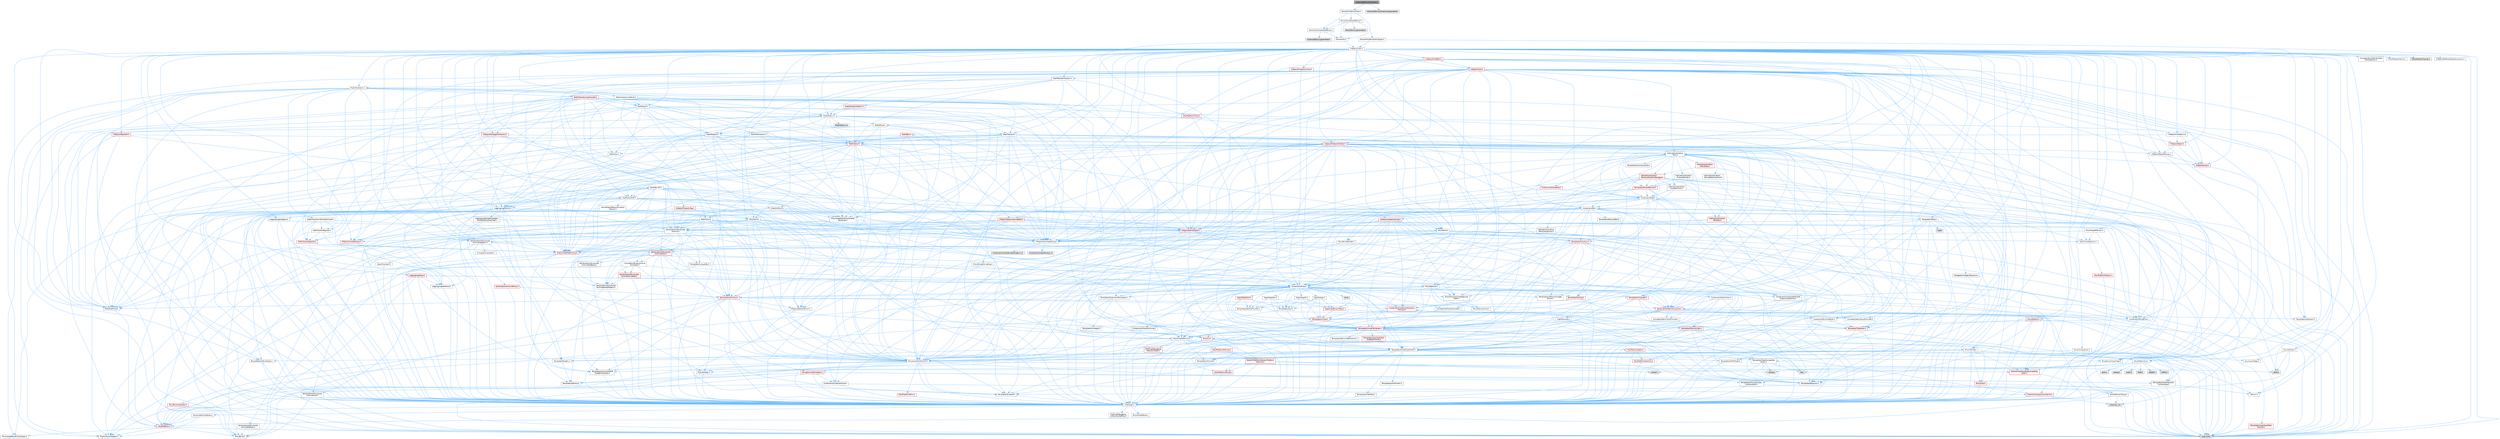 digraph "InstancedStructContainer.h"
{
 // INTERACTIVE_SVG=YES
 // LATEX_PDF_SIZE
  bgcolor="transparent";
  edge [fontname=Helvetica,fontsize=10,labelfontname=Helvetica,labelfontsize=10];
  node [fontname=Helvetica,fontsize=10,shape=box,height=0.2,width=0.4];
  Node1 [id="Node000001",label="InstancedStructContainer.h",height=0.2,width=0.4,color="gray40", fillcolor="grey60", style="filled", fontcolor="black",tooltip=" "];
  Node1 -> Node2 [id="edge1_Node000001_Node000002",color="steelblue1",style="solid",tooltip=" "];
  Node2 [id="Node000002",label="StructUtils/StructView.h",height=0.2,width=0.4,color="grey40", fillcolor="white", style="filled",URL="$d6/d2a/StructUtils_2StructView_8h.html",tooltip=" "];
  Node2 -> Node3 [id="edge2_Node000002_Node000003",color="steelblue1",style="solid",tooltip=" "];
  Node3 [id="Node000003",label="StructUtils/InstancedStruct.h",height=0.2,width=0.4,color="grey40", fillcolor="white", style="filled",URL="$d6/dc6/StructUtils_2InstancedStruct_8h.html",tooltip=" "];
  Node3 -> Node4 [id="edge3_Node000003_Node000004",color="steelblue1",style="solid",tooltip=" "];
  Node4 [id="Node000004",label="StructUtils.h",height=0.2,width=0.4,color="grey40", fillcolor="white", style="filled",URL="$db/d30/StructUtils_8h.html",tooltip=" "];
  Node4 -> Node5 [id="edge4_Node000004_Node000005",color="steelblue1",style="solid",tooltip=" "];
  Node5 [id="Node000005",label="Templates/UnrealTypeTraits.h",height=0.2,width=0.4,color="grey40", fillcolor="white", style="filled",URL="$d2/d2d/UnrealTypeTraits_8h.html",tooltip=" "];
  Node5 -> Node6 [id="edge5_Node000005_Node000006",color="steelblue1",style="solid",tooltip=" "];
  Node6 [id="Node000006",label="CoreTypes.h",height=0.2,width=0.4,color="grey40", fillcolor="white", style="filled",URL="$dc/dec/CoreTypes_8h.html",tooltip=" "];
  Node6 -> Node7 [id="edge6_Node000006_Node000007",color="steelblue1",style="solid",tooltip=" "];
  Node7 [id="Node000007",label="HAL/Platform.h",height=0.2,width=0.4,color="red", fillcolor="#FFF0F0", style="filled",URL="$d9/dd0/Platform_8h.html",tooltip=" "];
  Node7 -> Node8 [id="edge7_Node000007_Node000008",color="steelblue1",style="solid",tooltip=" "];
  Node8 [id="Node000008",label="Misc/Build.h",height=0.2,width=0.4,color="grey40", fillcolor="white", style="filled",URL="$d3/dbb/Build_8h.html",tooltip=" "];
  Node7 -> Node9 [id="edge8_Node000007_Node000009",color="steelblue1",style="solid",tooltip=" "];
  Node9 [id="Node000009",label="Misc/LargeWorldCoordinates.h",height=0.2,width=0.4,color="grey40", fillcolor="white", style="filled",URL="$d2/dcb/LargeWorldCoordinates_8h.html",tooltip=" "];
  Node7 -> Node10 [id="edge9_Node000007_Node000010",color="steelblue1",style="solid",tooltip=" "];
  Node10 [id="Node000010",label="type_traits",height=0.2,width=0.4,color="grey60", fillcolor="#E0E0E0", style="filled",tooltip=" "];
  Node7 -> Node11 [id="edge10_Node000007_Node000011",color="steelblue1",style="solid",tooltip=" "];
  Node11 [id="Node000011",label="PreprocessorHelpers.h",height=0.2,width=0.4,color="grey40", fillcolor="white", style="filled",URL="$db/ddb/PreprocessorHelpers_8h.html",tooltip=" "];
  Node6 -> Node17 [id="edge11_Node000006_Node000017",color="steelblue1",style="solid",tooltip=" "];
  Node17 [id="Node000017",label="ProfilingDebugging\l/UMemoryDefines.h",height=0.2,width=0.4,color="grey40", fillcolor="white", style="filled",URL="$d2/da2/UMemoryDefines_8h.html",tooltip=" "];
  Node6 -> Node18 [id="edge12_Node000006_Node000018",color="steelblue1",style="solid",tooltip=" "];
  Node18 [id="Node000018",label="Misc/CoreMiscDefines.h",height=0.2,width=0.4,color="grey40", fillcolor="white", style="filled",URL="$da/d38/CoreMiscDefines_8h.html",tooltip=" "];
  Node18 -> Node7 [id="edge13_Node000018_Node000007",color="steelblue1",style="solid",tooltip=" "];
  Node18 -> Node11 [id="edge14_Node000018_Node000011",color="steelblue1",style="solid",tooltip=" "];
  Node6 -> Node19 [id="edge15_Node000006_Node000019",color="steelblue1",style="solid",tooltip=" "];
  Node19 [id="Node000019",label="Misc/CoreDefines.h",height=0.2,width=0.4,color="grey40", fillcolor="white", style="filled",URL="$d3/dd2/CoreDefines_8h.html",tooltip=" "];
  Node5 -> Node20 [id="edge16_Node000005_Node000020",color="steelblue1",style="solid",tooltip=" "];
  Node20 [id="Node000020",label="Templates/IsPointer.h",height=0.2,width=0.4,color="grey40", fillcolor="white", style="filled",URL="$d7/d05/IsPointer_8h.html",tooltip=" "];
  Node20 -> Node6 [id="edge17_Node000020_Node000006",color="steelblue1",style="solid",tooltip=" "];
  Node5 -> Node21 [id="edge18_Node000005_Node000021",color="steelblue1",style="solid",tooltip=" "];
  Node21 [id="Node000021",label="Misc/AssertionMacros.h",height=0.2,width=0.4,color="grey40", fillcolor="white", style="filled",URL="$d0/dfa/AssertionMacros_8h.html",tooltip=" "];
  Node21 -> Node6 [id="edge19_Node000021_Node000006",color="steelblue1",style="solid",tooltip=" "];
  Node21 -> Node7 [id="edge20_Node000021_Node000007",color="steelblue1",style="solid",tooltip=" "];
  Node21 -> Node22 [id="edge21_Node000021_Node000022",color="steelblue1",style="solid",tooltip=" "];
  Node22 [id="Node000022",label="HAL/PlatformMisc.h",height=0.2,width=0.4,color="red", fillcolor="#FFF0F0", style="filled",URL="$d0/df5/PlatformMisc_8h.html",tooltip=" "];
  Node22 -> Node6 [id="edge22_Node000022_Node000006",color="steelblue1",style="solid",tooltip=" "];
  Node21 -> Node11 [id="edge23_Node000021_Node000011",color="steelblue1",style="solid",tooltip=" "];
  Node21 -> Node58 [id="edge24_Node000021_Node000058",color="steelblue1",style="solid",tooltip=" "];
  Node58 [id="Node000058",label="Templates/EnableIf.h",height=0.2,width=0.4,color="grey40", fillcolor="white", style="filled",URL="$d7/d60/EnableIf_8h.html",tooltip=" "];
  Node58 -> Node6 [id="edge25_Node000058_Node000006",color="steelblue1",style="solid",tooltip=" "];
  Node21 -> Node59 [id="edge26_Node000021_Node000059",color="steelblue1",style="solid",tooltip=" "];
  Node59 [id="Node000059",label="Templates/IsArrayOrRefOf\lTypeByPredicate.h",height=0.2,width=0.4,color="grey40", fillcolor="white", style="filled",URL="$d6/da1/IsArrayOrRefOfTypeByPredicate_8h.html",tooltip=" "];
  Node59 -> Node6 [id="edge27_Node000059_Node000006",color="steelblue1",style="solid",tooltip=" "];
  Node21 -> Node60 [id="edge28_Node000021_Node000060",color="steelblue1",style="solid",tooltip=" "];
  Node60 [id="Node000060",label="Templates/IsValidVariadic\lFunctionArg.h",height=0.2,width=0.4,color="grey40", fillcolor="white", style="filled",URL="$d0/dc8/IsValidVariadicFunctionArg_8h.html",tooltip=" "];
  Node60 -> Node6 [id="edge29_Node000060_Node000006",color="steelblue1",style="solid",tooltip=" "];
  Node60 -> Node61 [id="edge30_Node000060_Node000061",color="steelblue1",style="solid",tooltip=" "];
  Node61 [id="Node000061",label="IsEnum.h",height=0.2,width=0.4,color="grey40", fillcolor="white", style="filled",URL="$d4/de5/IsEnum_8h.html",tooltip=" "];
  Node60 -> Node10 [id="edge31_Node000060_Node000010",color="steelblue1",style="solid",tooltip=" "];
  Node21 -> Node62 [id="edge32_Node000021_Node000062",color="steelblue1",style="solid",tooltip=" "];
  Node62 [id="Node000062",label="Traits/IsCharEncodingCompatible\lWith.h",height=0.2,width=0.4,color="red", fillcolor="#FFF0F0", style="filled",URL="$df/dd1/IsCharEncodingCompatibleWith_8h.html",tooltip=" "];
  Node62 -> Node10 [id="edge33_Node000062_Node000010",color="steelblue1",style="solid",tooltip=" "];
  Node21 -> Node64 [id="edge34_Node000021_Node000064",color="steelblue1",style="solid",tooltip=" "];
  Node64 [id="Node000064",label="Misc/VarArgs.h",height=0.2,width=0.4,color="grey40", fillcolor="white", style="filled",URL="$d5/d6f/VarArgs_8h.html",tooltip=" "];
  Node64 -> Node6 [id="edge35_Node000064_Node000006",color="steelblue1",style="solid",tooltip=" "];
  Node21 -> Node65 [id="edge36_Node000021_Node000065",color="steelblue1",style="solid",tooltip=" "];
  Node65 [id="Node000065",label="String/FormatStringSan.h",height=0.2,width=0.4,color="red", fillcolor="#FFF0F0", style="filled",URL="$d3/d8b/FormatStringSan_8h.html",tooltip=" "];
  Node65 -> Node10 [id="edge37_Node000065_Node000010",color="steelblue1",style="solid",tooltip=" "];
  Node65 -> Node6 [id="edge38_Node000065_Node000006",color="steelblue1",style="solid",tooltip=" "];
  Node65 -> Node66 [id="edge39_Node000065_Node000066",color="steelblue1",style="solid",tooltip=" "];
  Node66 [id="Node000066",label="Templates/Requires.h",height=0.2,width=0.4,color="grey40", fillcolor="white", style="filled",URL="$dc/d96/Requires_8h.html",tooltip=" "];
  Node66 -> Node58 [id="edge40_Node000066_Node000058",color="steelblue1",style="solid",tooltip=" "];
  Node66 -> Node10 [id="edge41_Node000066_Node000010",color="steelblue1",style="solid",tooltip=" "];
  Node65 -> Node67 [id="edge42_Node000065_Node000067",color="steelblue1",style="solid",tooltip=" "];
  Node67 [id="Node000067",label="Templates/Identity.h",height=0.2,width=0.4,color="grey40", fillcolor="white", style="filled",URL="$d0/dd5/Identity_8h.html",tooltip=" "];
  Node65 -> Node60 [id="edge43_Node000065_Node000060",color="steelblue1",style="solid",tooltip=" "];
  Node65 -> Node30 [id="edge44_Node000065_Node000030",color="steelblue1",style="solid",tooltip=" "];
  Node30 [id="Node000030",label="Containers/ContainersFwd.h",height=0.2,width=0.4,color="grey40", fillcolor="white", style="filled",URL="$d4/d0a/ContainersFwd_8h.html",tooltip=" "];
  Node30 -> Node7 [id="edge45_Node000030_Node000007",color="steelblue1",style="solid",tooltip=" "];
  Node30 -> Node6 [id="edge46_Node000030_Node000006",color="steelblue1",style="solid",tooltip=" "];
  Node30 -> Node27 [id="edge47_Node000030_Node000027",color="steelblue1",style="solid",tooltip=" "];
  Node27 [id="Node000027",label="Traits/IsContiguousContainer.h",height=0.2,width=0.4,color="red", fillcolor="#FFF0F0", style="filled",URL="$d5/d3c/IsContiguousContainer_8h.html",tooltip=" "];
  Node27 -> Node6 [id="edge48_Node000027_Node000006",color="steelblue1",style="solid",tooltip=" "];
  Node27 -> Node26 [id="edge49_Node000027_Node000026",color="steelblue1",style="solid",tooltip=" "];
  Node26 [id="Node000026",label="initializer_list",height=0.2,width=0.4,color="grey60", fillcolor="#E0E0E0", style="filled",tooltip=" "];
  Node21 -> Node71 [id="edge50_Node000021_Node000071",color="steelblue1",style="solid",tooltip=" "];
  Node71 [id="Node000071",label="atomic",height=0.2,width=0.4,color="grey60", fillcolor="#E0E0E0", style="filled",tooltip=" "];
  Node5 -> Node72 [id="edge51_Node000005_Node000072",color="steelblue1",style="solid",tooltip=" "];
  Node72 [id="Node000072",label="Templates/AndOrNot.h",height=0.2,width=0.4,color="grey40", fillcolor="white", style="filled",URL="$db/d0a/AndOrNot_8h.html",tooltip=" "];
  Node72 -> Node6 [id="edge52_Node000072_Node000006",color="steelblue1",style="solid",tooltip=" "];
  Node5 -> Node58 [id="edge53_Node000005_Node000058",color="steelblue1",style="solid",tooltip=" "];
  Node5 -> Node73 [id="edge54_Node000005_Node000073",color="steelblue1",style="solid",tooltip=" "];
  Node73 [id="Node000073",label="Templates/IsArithmetic.h",height=0.2,width=0.4,color="grey40", fillcolor="white", style="filled",URL="$d2/d5d/IsArithmetic_8h.html",tooltip=" "];
  Node73 -> Node6 [id="edge55_Node000073_Node000006",color="steelblue1",style="solid",tooltip=" "];
  Node5 -> Node61 [id="edge56_Node000005_Node000061",color="steelblue1",style="solid",tooltip=" "];
  Node5 -> Node74 [id="edge57_Node000005_Node000074",color="steelblue1",style="solid",tooltip=" "];
  Node74 [id="Node000074",label="Templates/Models.h",height=0.2,width=0.4,color="grey40", fillcolor="white", style="filled",URL="$d3/d0c/Models_8h.html",tooltip=" "];
  Node74 -> Node67 [id="edge58_Node000074_Node000067",color="steelblue1",style="solid",tooltip=" "];
  Node5 -> Node75 [id="edge59_Node000005_Node000075",color="steelblue1",style="solid",tooltip=" "];
  Node75 [id="Node000075",label="Templates/IsPODType.h",height=0.2,width=0.4,color="grey40", fillcolor="white", style="filled",URL="$d7/db1/IsPODType_8h.html",tooltip=" "];
  Node75 -> Node6 [id="edge60_Node000075_Node000006",color="steelblue1",style="solid",tooltip=" "];
  Node5 -> Node76 [id="edge61_Node000005_Node000076",color="steelblue1",style="solid",tooltip=" "];
  Node76 [id="Node000076",label="Templates/IsUECoreType.h",height=0.2,width=0.4,color="grey40", fillcolor="white", style="filled",URL="$d1/db8/IsUECoreType_8h.html",tooltip=" "];
  Node76 -> Node6 [id="edge62_Node000076_Node000006",color="steelblue1",style="solid",tooltip=" "];
  Node76 -> Node10 [id="edge63_Node000076_Node000010",color="steelblue1",style="solid",tooltip=" "];
  Node5 -> Node77 [id="edge64_Node000005_Node000077",color="steelblue1",style="solid",tooltip=" "];
  Node77 [id="Node000077",label="Templates/IsTriviallyCopy\lConstructible.h",height=0.2,width=0.4,color="grey40", fillcolor="white", style="filled",URL="$d3/d78/IsTriviallyCopyConstructible_8h.html",tooltip=" "];
  Node77 -> Node6 [id="edge65_Node000077_Node000006",color="steelblue1",style="solid",tooltip=" "];
  Node77 -> Node10 [id="edge66_Node000077_Node000010",color="steelblue1",style="solid",tooltip=" "];
  Node4 -> Node78 [id="edge67_Node000004_Node000078",color="steelblue1",style="solid",tooltip=" "];
  Node78 [id="Node000078",label="UObject/Class.h",height=0.2,width=0.4,color="grey40", fillcolor="white", style="filled",URL="$d4/d05/Class_8h.html",tooltip=" "];
  Node78 -> Node79 [id="edge68_Node000078_Node000079",color="steelblue1",style="solid",tooltip=" "];
  Node79 [id="Node000079",label="Concepts/GetTypeHashable.h",height=0.2,width=0.4,color="grey40", fillcolor="white", style="filled",URL="$d3/da2/GetTypeHashable_8h.html",tooltip=" "];
  Node79 -> Node6 [id="edge69_Node000079_Node000006",color="steelblue1",style="solid",tooltip=" "];
  Node79 -> Node80 [id="edge70_Node000079_Node000080",color="steelblue1",style="solid",tooltip=" "];
  Node80 [id="Node000080",label="Templates/TypeHash.h",height=0.2,width=0.4,color="red", fillcolor="#FFF0F0", style="filled",URL="$d1/d62/TypeHash_8h.html",tooltip=" "];
  Node80 -> Node6 [id="edge71_Node000080_Node000006",color="steelblue1",style="solid",tooltip=" "];
  Node80 -> Node66 [id="edge72_Node000080_Node000066",color="steelblue1",style="solid",tooltip=" "];
  Node80 -> Node81 [id="edge73_Node000080_Node000081",color="steelblue1",style="solid",tooltip=" "];
  Node81 [id="Node000081",label="Misc/Crc.h",height=0.2,width=0.4,color="red", fillcolor="#FFF0F0", style="filled",URL="$d4/dd2/Crc_8h.html",tooltip=" "];
  Node81 -> Node6 [id="edge74_Node000081_Node000006",color="steelblue1",style="solid",tooltip=" "];
  Node81 -> Node82 [id="edge75_Node000081_Node000082",color="steelblue1",style="solid",tooltip=" "];
  Node82 [id="Node000082",label="HAL/PlatformString.h",height=0.2,width=0.4,color="red", fillcolor="#FFF0F0", style="filled",URL="$db/db5/PlatformString_8h.html",tooltip=" "];
  Node82 -> Node6 [id="edge76_Node000082_Node000006",color="steelblue1",style="solid",tooltip=" "];
  Node81 -> Node21 [id="edge77_Node000081_Node000021",color="steelblue1",style="solid",tooltip=" "];
  Node81 -> Node84 [id="edge78_Node000081_Node000084",color="steelblue1",style="solid",tooltip=" "];
  Node84 [id="Node000084",label="Misc/CString.h",height=0.2,width=0.4,color="grey40", fillcolor="white", style="filled",URL="$d2/d49/CString_8h.html",tooltip=" "];
  Node84 -> Node6 [id="edge79_Node000084_Node000006",color="steelblue1",style="solid",tooltip=" "];
  Node84 -> Node34 [id="edge80_Node000084_Node000034",color="steelblue1",style="solid",tooltip=" "];
  Node34 [id="Node000034",label="HAL/PlatformCrt.h",height=0.2,width=0.4,color="grey40", fillcolor="white", style="filled",URL="$d8/d75/PlatformCrt_8h.html",tooltip=" "];
  Node34 -> Node35 [id="edge81_Node000034_Node000035",color="steelblue1",style="solid",tooltip=" "];
  Node35 [id="Node000035",label="new",height=0.2,width=0.4,color="grey60", fillcolor="#E0E0E0", style="filled",tooltip=" "];
  Node34 -> Node36 [id="edge82_Node000034_Node000036",color="steelblue1",style="solid",tooltip=" "];
  Node36 [id="Node000036",label="wchar.h",height=0.2,width=0.4,color="grey60", fillcolor="#E0E0E0", style="filled",tooltip=" "];
  Node34 -> Node37 [id="edge83_Node000034_Node000037",color="steelblue1",style="solid",tooltip=" "];
  Node37 [id="Node000037",label="stddef.h",height=0.2,width=0.4,color="grey60", fillcolor="#E0E0E0", style="filled",tooltip=" "];
  Node34 -> Node38 [id="edge84_Node000034_Node000038",color="steelblue1",style="solid",tooltip=" "];
  Node38 [id="Node000038",label="stdlib.h",height=0.2,width=0.4,color="grey60", fillcolor="#E0E0E0", style="filled",tooltip=" "];
  Node34 -> Node39 [id="edge85_Node000034_Node000039",color="steelblue1",style="solid",tooltip=" "];
  Node39 [id="Node000039",label="stdio.h",height=0.2,width=0.4,color="grey60", fillcolor="#E0E0E0", style="filled",tooltip=" "];
  Node34 -> Node40 [id="edge86_Node000034_Node000040",color="steelblue1",style="solid",tooltip=" "];
  Node40 [id="Node000040",label="stdarg.h",height=0.2,width=0.4,color="grey60", fillcolor="#E0E0E0", style="filled",tooltip=" "];
  Node34 -> Node41 [id="edge87_Node000034_Node000041",color="steelblue1",style="solid",tooltip=" "];
  Node41 [id="Node000041",label="math.h",height=0.2,width=0.4,color="grey60", fillcolor="#E0E0E0", style="filled",tooltip=" "];
  Node34 -> Node42 [id="edge88_Node000034_Node000042",color="steelblue1",style="solid",tooltip=" "];
  Node42 [id="Node000042",label="float.h",height=0.2,width=0.4,color="grey60", fillcolor="#E0E0E0", style="filled",tooltip=" "];
  Node34 -> Node43 [id="edge89_Node000034_Node000043",color="steelblue1",style="solid",tooltip=" "];
  Node43 [id="Node000043",label="string.h",height=0.2,width=0.4,color="grey60", fillcolor="#E0E0E0", style="filled",tooltip=" "];
  Node84 -> Node82 [id="edge90_Node000084_Node000082",color="steelblue1",style="solid",tooltip=" "];
  Node84 -> Node21 [id="edge91_Node000084_Node000021",color="steelblue1",style="solid",tooltip=" "];
  Node84 -> Node85 [id="edge92_Node000084_Node000085",color="steelblue1",style="solid",tooltip=" "];
  Node85 [id="Node000085",label="Misc/Char.h",height=0.2,width=0.4,color="red", fillcolor="#FFF0F0", style="filled",URL="$d0/d58/Char_8h.html",tooltip=" "];
  Node85 -> Node6 [id="edge93_Node000085_Node000006",color="steelblue1",style="solid",tooltip=" "];
  Node85 -> Node10 [id="edge94_Node000085_Node000010",color="steelblue1",style="solid",tooltip=" "];
  Node84 -> Node64 [id="edge95_Node000084_Node000064",color="steelblue1",style="solid",tooltip=" "];
  Node84 -> Node59 [id="edge96_Node000084_Node000059",color="steelblue1",style="solid",tooltip=" "];
  Node84 -> Node60 [id="edge97_Node000084_Node000060",color="steelblue1",style="solid",tooltip=" "];
  Node84 -> Node62 [id="edge98_Node000084_Node000062",color="steelblue1",style="solid",tooltip=" "];
  Node81 -> Node85 [id="edge99_Node000081_Node000085",color="steelblue1",style="solid",tooltip=" "];
  Node81 -> Node5 [id="edge100_Node000081_Node000005",color="steelblue1",style="solid",tooltip=" "];
  Node80 -> Node10 [id="edge101_Node000080_Node000010",color="steelblue1",style="solid",tooltip=" "];
  Node78 -> Node90 [id="edge102_Node000078_Node000090",color="steelblue1",style="solid",tooltip=" "];
  Node90 [id="Node000090",label="Concepts/StaticClassProvider.h",height=0.2,width=0.4,color="grey40", fillcolor="white", style="filled",URL="$dd/d83/StaticClassProvider_8h.html",tooltip=" "];
  Node78 -> Node91 [id="edge103_Node000078_Node000091",color="steelblue1",style="solid",tooltip=" "];
  Node91 [id="Node000091",label="Concepts/StaticStructProvider.h",height=0.2,width=0.4,color="grey40", fillcolor="white", style="filled",URL="$d5/d77/StaticStructProvider_8h.html",tooltip=" "];
  Node78 -> Node92 [id="edge104_Node000078_Node000092",color="steelblue1",style="solid",tooltip=" "];
  Node92 [id="Node000092",label="Concepts/StructSerializable\lWithDefaults.h",height=0.2,width=0.4,color="grey40", fillcolor="white", style="filled",URL="$d5/ddc/StructSerializableWithDefaults_8h.html",tooltip=" "];
  Node78 -> Node93 [id="edge105_Node000078_Node000093",color="steelblue1",style="solid",tooltip=" "];
  Node93 [id="Node000093",label="Containers/Array.h",height=0.2,width=0.4,color="grey40", fillcolor="white", style="filled",URL="$df/dd0/Array_8h.html",tooltip=" "];
  Node93 -> Node6 [id="edge106_Node000093_Node000006",color="steelblue1",style="solid",tooltip=" "];
  Node93 -> Node21 [id="edge107_Node000093_Node000021",color="steelblue1",style="solid",tooltip=" "];
  Node93 -> Node94 [id="edge108_Node000093_Node000094",color="steelblue1",style="solid",tooltip=" "];
  Node94 [id="Node000094",label="Misc/IntrusiveUnsetOptional\lState.h",height=0.2,width=0.4,color="grey40", fillcolor="white", style="filled",URL="$d2/d0a/IntrusiveUnsetOptionalState_8h.html",tooltip=" "];
  Node94 -> Node95 [id="edge109_Node000094_Node000095",color="steelblue1",style="solid",tooltip=" "];
  Node95 [id="Node000095",label="Misc/OptionalFwd.h",height=0.2,width=0.4,color="grey40", fillcolor="white", style="filled",URL="$dc/d50/OptionalFwd_8h.html",tooltip=" "];
  Node93 -> Node96 [id="edge110_Node000093_Node000096",color="steelblue1",style="solid",tooltip=" "];
  Node96 [id="Node000096",label="Misc/ReverseIterate.h",height=0.2,width=0.4,color="red", fillcolor="#FFF0F0", style="filled",URL="$db/de3/ReverseIterate_8h.html",tooltip=" "];
  Node96 -> Node7 [id="edge111_Node000096_Node000007",color="steelblue1",style="solid",tooltip=" "];
  Node93 -> Node98 [id="edge112_Node000093_Node000098",color="steelblue1",style="solid",tooltip=" "];
  Node98 [id="Node000098",label="HAL/UnrealMemory.h",height=0.2,width=0.4,color="grey40", fillcolor="white", style="filled",URL="$d9/d96/UnrealMemory_8h.html",tooltip=" "];
  Node98 -> Node6 [id="edge113_Node000098_Node000006",color="steelblue1",style="solid",tooltip=" "];
  Node98 -> Node99 [id="edge114_Node000098_Node000099",color="steelblue1",style="solid",tooltip=" "];
  Node99 [id="Node000099",label="GenericPlatform/GenericPlatform\lMemory.h",height=0.2,width=0.4,color="red", fillcolor="#FFF0F0", style="filled",URL="$dd/d22/GenericPlatformMemory_8h.html",tooltip=" "];
  Node99 -> Node6 [id="edge115_Node000099_Node000006",color="steelblue1",style="solid",tooltip=" "];
  Node99 -> Node82 [id="edge116_Node000099_Node000082",color="steelblue1",style="solid",tooltip=" "];
  Node99 -> Node43 [id="edge117_Node000099_Node000043",color="steelblue1",style="solid",tooltip=" "];
  Node99 -> Node36 [id="edge118_Node000099_Node000036",color="steelblue1",style="solid",tooltip=" "];
  Node98 -> Node100 [id="edge119_Node000098_Node000100",color="steelblue1",style="solid",tooltip=" "];
  Node100 [id="Node000100",label="HAL/MemoryBase.h",height=0.2,width=0.4,color="red", fillcolor="#FFF0F0", style="filled",URL="$d6/d9f/MemoryBase_8h.html",tooltip=" "];
  Node100 -> Node6 [id="edge120_Node000100_Node000006",color="steelblue1",style="solid",tooltip=" "];
  Node100 -> Node51 [id="edge121_Node000100_Node000051",color="steelblue1",style="solid",tooltip=" "];
  Node51 [id="Node000051",label="HAL/PlatformAtomics.h",height=0.2,width=0.4,color="red", fillcolor="#FFF0F0", style="filled",URL="$d3/d36/PlatformAtomics_8h.html",tooltip=" "];
  Node51 -> Node6 [id="edge122_Node000051_Node000006",color="steelblue1",style="solid",tooltip=" "];
  Node100 -> Node34 [id="edge123_Node000100_Node000034",color="steelblue1",style="solid",tooltip=" "];
  Node98 -> Node110 [id="edge124_Node000098_Node000110",color="steelblue1",style="solid",tooltip=" "];
  Node110 [id="Node000110",label="HAL/PlatformMemory.h",height=0.2,width=0.4,color="red", fillcolor="#FFF0F0", style="filled",URL="$de/d68/PlatformMemory_8h.html",tooltip=" "];
  Node110 -> Node6 [id="edge125_Node000110_Node000006",color="steelblue1",style="solid",tooltip=" "];
  Node110 -> Node99 [id="edge126_Node000110_Node000099",color="steelblue1",style="solid",tooltip=" "];
  Node98 -> Node112 [id="edge127_Node000098_Node000112",color="steelblue1",style="solid",tooltip=" "];
  Node112 [id="Node000112",label="ProfilingDebugging\l/MemoryTrace.h",height=0.2,width=0.4,color="red", fillcolor="#FFF0F0", style="filled",URL="$da/dd7/MemoryTrace_8h.html",tooltip=" "];
  Node112 -> Node7 [id="edge128_Node000112_Node000007",color="steelblue1",style="solid",tooltip=" "];
  Node112 -> Node46 [id="edge129_Node000112_Node000046",color="steelblue1",style="solid",tooltip=" "];
  Node46 [id="Node000046",label="Misc/EnumClassFlags.h",height=0.2,width=0.4,color="grey40", fillcolor="white", style="filled",URL="$d8/de7/EnumClassFlags_8h.html",tooltip=" "];
  Node98 -> Node20 [id="edge130_Node000098_Node000020",color="steelblue1",style="solid",tooltip=" "];
  Node93 -> Node5 [id="edge131_Node000093_Node000005",color="steelblue1",style="solid",tooltip=" "];
  Node93 -> Node113 [id="edge132_Node000093_Node000113",color="steelblue1",style="solid",tooltip=" "];
  Node113 [id="Node000113",label="Templates/UnrealTemplate.h",height=0.2,width=0.4,color="red", fillcolor="#FFF0F0", style="filled",URL="$d4/d24/UnrealTemplate_8h.html",tooltip=" "];
  Node113 -> Node6 [id="edge133_Node000113_Node000006",color="steelblue1",style="solid",tooltip=" "];
  Node113 -> Node20 [id="edge134_Node000113_Node000020",color="steelblue1",style="solid",tooltip=" "];
  Node113 -> Node98 [id="edge135_Node000113_Node000098",color="steelblue1",style="solid",tooltip=" "];
  Node113 -> Node114 [id="edge136_Node000113_Node000114",color="steelblue1",style="solid",tooltip=" "];
  Node114 [id="Node000114",label="Templates/CopyQualifiers\lAndRefsFromTo.h",height=0.2,width=0.4,color="red", fillcolor="#FFF0F0", style="filled",URL="$d3/db3/CopyQualifiersAndRefsFromTo_8h.html",tooltip=" "];
  Node113 -> Node5 [id="edge137_Node000113_Node000005",color="steelblue1",style="solid",tooltip=" "];
  Node113 -> Node116 [id="edge138_Node000113_Node000116",color="steelblue1",style="solid",tooltip=" "];
  Node116 [id="Node000116",label="Templates/RemoveReference.h",height=0.2,width=0.4,color="grey40", fillcolor="white", style="filled",URL="$da/dbe/RemoveReference_8h.html",tooltip=" "];
  Node116 -> Node6 [id="edge139_Node000116_Node000006",color="steelblue1",style="solid",tooltip=" "];
  Node113 -> Node66 [id="edge140_Node000113_Node000066",color="steelblue1",style="solid",tooltip=" "];
  Node113 -> Node117 [id="edge141_Node000113_Node000117",color="steelblue1",style="solid",tooltip=" "];
  Node117 [id="Node000117",label="Templates/TypeCompatible\lBytes.h",height=0.2,width=0.4,color="grey40", fillcolor="white", style="filled",URL="$df/d0a/TypeCompatibleBytes_8h.html",tooltip=" "];
  Node117 -> Node6 [id="edge142_Node000117_Node000006",color="steelblue1",style="solid",tooltip=" "];
  Node117 -> Node43 [id="edge143_Node000117_Node000043",color="steelblue1",style="solid",tooltip=" "];
  Node117 -> Node35 [id="edge144_Node000117_Node000035",color="steelblue1",style="solid",tooltip=" "];
  Node117 -> Node10 [id="edge145_Node000117_Node000010",color="steelblue1",style="solid",tooltip=" "];
  Node113 -> Node67 [id="edge146_Node000113_Node000067",color="steelblue1",style="solid",tooltip=" "];
  Node113 -> Node27 [id="edge147_Node000113_Node000027",color="steelblue1",style="solid",tooltip=" "];
  Node113 -> Node10 [id="edge148_Node000113_Node000010",color="steelblue1",style="solid",tooltip=" "];
  Node93 -> Node119 [id="edge149_Node000093_Node000119",color="steelblue1",style="solid",tooltip=" "];
  Node119 [id="Node000119",label="Containers/AllowShrinking.h",height=0.2,width=0.4,color="grey40", fillcolor="white", style="filled",URL="$d7/d1a/AllowShrinking_8h.html",tooltip=" "];
  Node119 -> Node6 [id="edge150_Node000119_Node000006",color="steelblue1",style="solid",tooltip=" "];
  Node93 -> Node120 [id="edge151_Node000093_Node000120",color="steelblue1",style="solid",tooltip=" "];
  Node120 [id="Node000120",label="Containers/ContainerAllocation\lPolicies.h",height=0.2,width=0.4,color="red", fillcolor="#FFF0F0", style="filled",URL="$d7/dff/ContainerAllocationPolicies_8h.html",tooltip=" "];
  Node120 -> Node6 [id="edge152_Node000120_Node000006",color="steelblue1",style="solid",tooltip=" "];
  Node120 -> Node120 [id="edge153_Node000120_Node000120",color="steelblue1",style="solid",tooltip=" "];
  Node120 -> Node98 [id="edge154_Node000120_Node000098",color="steelblue1",style="solid",tooltip=" "];
  Node120 -> Node21 [id="edge155_Node000120_Node000021",color="steelblue1",style="solid",tooltip=" "];
  Node120 -> Node131 [id="edge156_Node000120_Node000131",color="steelblue1",style="solid",tooltip=" "];
  Node131 [id="Node000131",label="Templates/MemoryOps.h",height=0.2,width=0.4,color="red", fillcolor="#FFF0F0", style="filled",URL="$db/dea/MemoryOps_8h.html",tooltip=" "];
  Node131 -> Node6 [id="edge157_Node000131_Node000006",color="steelblue1",style="solid",tooltip=" "];
  Node131 -> Node98 [id="edge158_Node000131_Node000098",color="steelblue1",style="solid",tooltip=" "];
  Node131 -> Node77 [id="edge159_Node000131_Node000077",color="steelblue1",style="solid",tooltip=" "];
  Node131 -> Node66 [id="edge160_Node000131_Node000066",color="steelblue1",style="solid",tooltip=" "];
  Node131 -> Node5 [id="edge161_Node000131_Node000005",color="steelblue1",style="solid",tooltip=" "];
  Node131 -> Node35 [id="edge162_Node000131_Node000035",color="steelblue1",style="solid",tooltip=" "];
  Node131 -> Node10 [id="edge163_Node000131_Node000010",color="steelblue1",style="solid",tooltip=" "];
  Node120 -> Node117 [id="edge164_Node000120_Node000117",color="steelblue1",style="solid",tooltip=" "];
  Node120 -> Node10 [id="edge165_Node000120_Node000010",color="steelblue1",style="solid",tooltip=" "];
  Node93 -> Node132 [id="edge166_Node000093_Node000132",color="steelblue1",style="solid",tooltip=" "];
  Node132 [id="Node000132",label="Containers/ContainerElement\lTypeCompatibility.h",height=0.2,width=0.4,color="grey40", fillcolor="white", style="filled",URL="$df/ddf/ContainerElementTypeCompatibility_8h.html",tooltip=" "];
  Node132 -> Node6 [id="edge167_Node000132_Node000006",color="steelblue1",style="solid",tooltip=" "];
  Node132 -> Node5 [id="edge168_Node000132_Node000005",color="steelblue1",style="solid",tooltip=" "];
  Node93 -> Node133 [id="edge169_Node000093_Node000133",color="steelblue1",style="solid",tooltip=" "];
  Node133 [id="Node000133",label="Serialization/Archive.h",height=0.2,width=0.4,color="red", fillcolor="#FFF0F0", style="filled",URL="$d7/d3b/Archive_8h.html",tooltip=" "];
  Node133 -> Node6 [id="edge170_Node000133_Node000006",color="steelblue1",style="solid",tooltip=" "];
  Node133 -> Node31 [id="edge171_Node000133_Node000031",color="steelblue1",style="solid",tooltip=" "];
  Node31 [id="Node000031",label="Math/MathFwd.h",height=0.2,width=0.4,color="grey40", fillcolor="white", style="filled",URL="$d2/d10/MathFwd_8h.html",tooltip=" "];
  Node31 -> Node7 [id="edge172_Node000031_Node000007",color="steelblue1",style="solid",tooltip=" "];
  Node133 -> Node21 [id="edge173_Node000133_Node000021",color="steelblue1",style="solid",tooltip=" "];
  Node133 -> Node8 [id="edge174_Node000133_Node000008",color="steelblue1",style="solid",tooltip=" "];
  Node133 -> Node64 [id="edge175_Node000133_Node000064",color="steelblue1",style="solid",tooltip=" "];
  Node133 -> Node58 [id="edge176_Node000133_Node000058",color="steelblue1",style="solid",tooltip=" "];
  Node133 -> Node59 [id="edge177_Node000133_Node000059",color="steelblue1",style="solid",tooltip=" "];
  Node133 -> Node60 [id="edge178_Node000133_Node000060",color="steelblue1",style="solid",tooltip=" "];
  Node133 -> Node113 [id="edge179_Node000133_Node000113",color="steelblue1",style="solid",tooltip=" "];
  Node133 -> Node62 [id="edge180_Node000133_Node000062",color="steelblue1",style="solid",tooltip=" "];
  Node133 -> Node142 [id="edge181_Node000133_Node000142",color="steelblue1",style="solid",tooltip=" "];
  Node142 [id="Node000142",label="UObject/ObjectVersion.h",height=0.2,width=0.4,color="grey40", fillcolor="white", style="filled",URL="$da/d63/ObjectVersion_8h.html",tooltip=" "];
  Node142 -> Node6 [id="edge182_Node000142_Node000006",color="steelblue1",style="solid",tooltip=" "];
  Node93 -> Node143 [id="edge183_Node000093_Node000143",color="steelblue1",style="solid",tooltip=" "];
  Node143 [id="Node000143",label="Serialization/MemoryImage\lWriter.h",height=0.2,width=0.4,color="grey40", fillcolor="white", style="filled",URL="$d0/d08/MemoryImageWriter_8h.html",tooltip=" "];
  Node143 -> Node6 [id="edge184_Node000143_Node000006",color="steelblue1",style="solid",tooltip=" "];
  Node143 -> Node144 [id="edge185_Node000143_Node000144",color="steelblue1",style="solid",tooltip=" "];
  Node144 [id="Node000144",label="Serialization/MemoryLayout.h",height=0.2,width=0.4,color="red", fillcolor="#FFF0F0", style="filled",URL="$d7/d66/MemoryLayout_8h.html",tooltip=" "];
  Node144 -> Node90 [id="edge186_Node000144_Node000090",color="steelblue1",style="solid",tooltip=" "];
  Node144 -> Node91 [id="edge187_Node000144_Node000091",color="steelblue1",style="solid",tooltip=" "];
  Node144 -> Node145 [id="edge188_Node000144_Node000145",color="steelblue1",style="solid",tooltip=" "];
  Node145 [id="Node000145",label="Containers/EnumAsByte.h",height=0.2,width=0.4,color="grey40", fillcolor="white", style="filled",URL="$d6/d9a/EnumAsByte_8h.html",tooltip=" "];
  Node145 -> Node6 [id="edge189_Node000145_Node000006",color="steelblue1",style="solid",tooltip=" "];
  Node145 -> Node75 [id="edge190_Node000145_Node000075",color="steelblue1",style="solid",tooltip=" "];
  Node145 -> Node80 [id="edge191_Node000145_Node000080",color="steelblue1",style="solid",tooltip=" "];
  Node144 -> Node24 [id="edge192_Node000144_Node000024",color="steelblue1",style="solid",tooltip=" "];
  Node24 [id="Node000024",label="Containers/StringFwd.h",height=0.2,width=0.4,color="grey40", fillcolor="white", style="filled",URL="$df/d37/StringFwd_8h.html",tooltip=" "];
  Node24 -> Node6 [id="edge193_Node000024_Node000006",color="steelblue1",style="solid",tooltip=" "];
  Node24 -> Node25 [id="edge194_Node000024_Node000025",color="steelblue1",style="solid",tooltip=" "];
  Node25 [id="Node000025",label="Traits/ElementType.h",height=0.2,width=0.4,color="grey40", fillcolor="white", style="filled",URL="$d5/d4f/ElementType_8h.html",tooltip=" "];
  Node25 -> Node7 [id="edge195_Node000025_Node000007",color="steelblue1",style="solid",tooltip=" "];
  Node25 -> Node26 [id="edge196_Node000025_Node000026",color="steelblue1",style="solid",tooltip=" "];
  Node25 -> Node10 [id="edge197_Node000025_Node000010",color="steelblue1",style="solid",tooltip=" "];
  Node24 -> Node27 [id="edge198_Node000024_Node000027",color="steelblue1",style="solid",tooltip=" "];
  Node144 -> Node98 [id="edge199_Node000144_Node000098",color="steelblue1",style="solid",tooltip=" "];
  Node144 -> Node58 [id="edge200_Node000144_Node000058",color="steelblue1",style="solid",tooltip=" "];
  Node144 -> Node147 [id="edge201_Node000144_Node000147",color="steelblue1",style="solid",tooltip=" "];
  Node147 [id="Node000147",label="Templates/IsAbstract.h",height=0.2,width=0.4,color="grey40", fillcolor="white", style="filled",URL="$d8/db7/IsAbstract_8h.html",tooltip=" "];
  Node144 -> Node74 [id="edge202_Node000144_Node000074",color="steelblue1",style="solid",tooltip=" "];
  Node144 -> Node113 [id="edge203_Node000144_Node000113",color="steelblue1",style="solid",tooltip=" "];
  Node93 -> Node148 [id="edge204_Node000093_Node000148",color="steelblue1",style="solid",tooltip=" "];
  Node148 [id="Node000148",label="Algo/Heapify.h",height=0.2,width=0.4,color="grey40", fillcolor="white", style="filled",URL="$d0/d2a/Heapify_8h.html",tooltip=" "];
  Node148 -> Node149 [id="edge205_Node000148_Node000149",color="steelblue1",style="solid",tooltip=" "];
  Node149 [id="Node000149",label="Algo/Impl/BinaryHeap.h",height=0.2,width=0.4,color="red", fillcolor="#FFF0F0", style="filled",URL="$d7/da3/Algo_2Impl_2BinaryHeap_8h.html",tooltip=" "];
  Node149 -> Node150 [id="edge206_Node000149_Node000150",color="steelblue1",style="solid",tooltip=" "];
  Node150 [id="Node000150",label="Templates/Invoke.h",height=0.2,width=0.4,color="red", fillcolor="#FFF0F0", style="filled",URL="$d7/deb/Invoke_8h.html",tooltip=" "];
  Node150 -> Node6 [id="edge207_Node000150_Node000006",color="steelblue1",style="solid",tooltip=" "];
  Node150 -> Node113 [id="edge208_Node000150_Node000113",color="steelblue1",style="solid",tooltip=" "];
  Node150 -> Node10 [id="edge209_Node000150_Node000010",color="steelblue1",style="solid",tooltip=" "];
  Node149 -> Node10 [id="edge210_Node000149_Node000010",color="steelblue1",style="solid",tooltip=" "];
  Node148 -> Node154 [id="edge211_Node000148_Node000154",color="steelblue1",style="solid",tooltip=" "];
  Node154 [id="Node000154",label="Templates/IdentityFunctor.h",height=0.2,width=0.4,color="grey40", fillcolor="white", style="filled",URL="$d7/d2e/IdentityFunctor_8h.html",tooltip=" "];
  Node154 -> Node7 [id="edge212_Node000154_Node000007",color="steelblue1",style="solid",tooltip=" "];
  Node148 -> Node150 [id="edge213_Node000148_Node000150",color="steelblue1",style="solid",tooltip=" "];
  Node148 -> Node155 [id="edge214_Node000148_Node000155",color="steelblue1",style="solid",tooltip=" "];
  Node155 [id="Node000155",label="Templates/Less.h",height=0.2,width=0.4,color="grey40", fillcolor="white", style="filled",URL="$de/dc8/Less_8h.html",tooltip=" "];
  Node155 -> Node6 [id="edge215_Node000155_Node000006",color="steelblue1",style="solid",tooltip=" "];
  Node155 -> Node113 [id="edge216_Node000155_Node000113",color="steelblue1",style="solid",tooltip=" "];
  Node148 -> Node113 [id="edge217_Node000148_Node000113",color="steelblue1",style="solid",tooltip=" "];
  Node93 -> Node156 [id="edge218_Node000093_Node000156",color="steelblue1",style="solid",tooltip=" "];
  Node156 [id="Node000156",label="Algo/HeapSort.h",height=0.2,width=0.4,color="grey40", fillcolor="white", style="filled",URL="$d3/d92/HeapSort_8h.html",tooltip=" "];
  Node156 -> Node149 [id="edge219_Node000156_Node000149",color="steelblue1",style="solid",tooltip=" "];
  Node156 -> Node154 [id="edge220_Node000156_Node000154",color="steelblue1",style="solid",tooltip=" "];
  Node156 -> Node155 [id="edge221_Node000156_Node000155",color="steelblue1",style="solid",tooltip=" "];
  Node156 -> Node113 [id="edge222_Node000156_Node000113",color="steelblue1",style="solid",tooltip=" "];
  Node93 -> Node157 [id="edge223_Node000093_Node000157",color="steelblue1",style="solid",tooltip=" "];
  Node157 [id="Node000157",label="Algo/IsHeap.h",height=0.2,width=0.4,color="grey40", fillcolor="white", style="filled",URL="$de/d32/IsHeap_8h.html",tooltip=" "];
  Node157 -> Node149 [id="edge224_Node000157_Node000149",color="steelblue1",style="solid",tooltip=" "];
  Node157 -> Node154 [id="edge225_Node000157_Node000154",color="steelblue1",style="solid",tooltip=" "];
  Node157 -> Node150 [id="edge226_Node000157_Node000150",color="steelblue1",style="solid",tooltip=" "];
  Node157 -> Node155 [id="edge227_Node000157_Node000155",color="steelblue1",style="solid",tooltip=" "];
  Node157 -> Node113 [id="edge228_Node000157_Node000113",color="steelblue1",style="solid",tooltip=" "];
  Node93 -> Node149 [id="edge229_Node000093_Node000149",color="steelblue1",style="solid",tooltip=" "];
  Node93 -> Node158 [id="edge230_Node000093_Node000158",color="steelblue1",style="solid",tooltip=" "];
  Node158 [id="Node000158",label="Algo/StableSort.h",height=0.2,width=0.4,color="red", fillcolor="#FFF0F0", style="filled",URL="$d7/d3c/StableSort_8h.html",tooltip=" "];
  Node158 -> Node154 [id="edge231_Node000158_Node000154",color="steelblue1",style="solid",tooltip=" "];
  Node158 -> Node150 [id="edge232_Node000158_Node000150",color="steelblue1",style="solid",tooltip=" "];
  Node158 -> Node155 [id="edge233_Node000158_Node000155",color="steelblue1",style="solid",tooltip=" "];
  Node158 -> Node113 [id="edge234_Node000158_Node000113",color="steelblue1",style="solid",tooltip=" "];
  Node93 -> Node79 [id="edge235_Node000093_Node000079",color="steelblue1",style="solid",tooltip=" "];
  Node93 -> Node154 [id="edge236_Node000093_Node000154",color="steelblue1",style="solid",tooltip=" "];
  Node93 -> Node150 [id="edge237_Node000093_Node000150",color="steelblue1",style="solid",tooltip=" "];
  Node93 -> Node155 [id="edge238_Node000093_Node000155",color="steelblue1",style="solid",tooltip=" "];
  Node93 -> Node161 [id="edge239_Node000093_Node000161",color="steelblue1",style="solid",tooltip=" "];
  Node161 [id="Node000161",label="Templates/LosesQualifiers\lFromTo.h",height=0.2,width=0.4,color="red", fillcolor="#FFF0F0", style="filled",URL="$d2/db3/LosesQualifiersFromTo_8h.html",tooltip=" "];
  Node161 -> Node10 [id="edge240_Node000161_Node000010",color="steelblue1",style="solid",tooltip=" "];
  Node93 -> Node66 [id="edge241_Node000093_Node000066",color="steelblue1",style="solid",tooltip=" "];
  Node93 -> Node162 [id="edge242_Node000093_Node000162",color="steelblue1",style="solid",tooltip=" "];
  Node162 [id="Node000162",label="Templates/Sorting.h",height=0.2,width=0.4,color="red", fillcolor="#FFF0F0", style="filled",URL="$d3/d9e/Sorting_8h.html",tooltip=" "];
  Node162 -> Node6 [id="edge243_Node000162_Node000006",color="steelblue1",style="solid",tooltip=" "];
  Node162 -> Node155 [id="edge244_Node000162_Node000155",color="steelblue1",style="solid",tooltip=" "];
  Node93 -> Node166 [id="edge245_Node000093_Node000166",color="steelblue1",style="solid",tooltip=" "];
  Node166 [id="Node000166",label="Templates/AlignmentTemplates.h",height=0.2,width=0.4,color="grey40", fillcolor="white", style="filled",URL="$dd/d32/AlignmentTemplates_8h.html",tooltip=" "];
  Node166 -> Node6 [id="edge246_Node000166_Node000006",color="steelblue1",style="solid",tooltip=" "];
  Node166 -> Node107 [id="edge247_Node000166_Node000107",color="steelblue1",style="solid",tooltip=" "];
  Node107 [id="Node000107",label="Templates/IsIntegral.h",height=0.2,width=0.4,color="grey40", fillcolor="white", style="filled",URL="$da/d64/IsIntegral_8h.html",tooltip=" "];
  Node107 -> Node6 [id="edge248_Node000107_Node000006",color="steelblue1",style="solid",tooltip=" "];
  Node166 -> Node20 [id="edge249_Node000166_Node000020",color="steelblue1",style="solid",tooltip=" "];
  Node93 -> Node25 [id="edge250_Node000093_Node000025",color="steelblue1",style="solid",tooltip=" "];
  Node93 -> Node128 [id="edge251_Node000093_Node000128",color="steelblue1",style="solid",tooltip=" "];
  Node128 [id="Node000128",label="limits",height=0.2,width=0.4,color="grey60", fillcolor="#E0E0E0", style="filled",tooltip=" "];
  Node93 -> Node10 [id="edge252_Node000093_Node000010",color="steelblue1",style="solid",tooltip=" "];
  Node78 -> Node145 [id="edge253_Node000078_Node000145",color="steelblue1",style="solid",tooltip=" "];
  Node78 -> Node167 [id="edge254_Node000078_Node000167",color="steelblue1",style="solid",tooltip=" "];
  Node167 [id="Node000167",label="Containers/Map.h",height=0.2,width=0.4,color="grey40", fillcolor="white", style="filled",URL="$df/d79/Map_8h.html",tooltip=" "];
  Node167 -> Node6 [id="edge255_Node000167_Node000006",color="steelblue1",style="solid",tooltip=" "];
  Node167 -> Node168 [id="edge256_Node000167_Node000168",color="steelblue1",style="solid",tooltip=" "];
  Node168 [id="Node000168",label="Algo/Reverse.h",height=0.2,width=0.4,color="grey40", fillcolor="white", style="filled",URL="$d5/d93/Reverse_8h.html",tooltip=" "];
  Node168 -> Node6 [id="edge257_Node000168_Node000006",color="steelblue1",style="solid",tooltip=" "];
  Node168 -> Node113 [id="edge258_Node000168_Node000113",color="steelblue1",style="solid",tooltip=" "];
  Node167 -> Node132 [id="edge259_Node000167_Node000132",color="steelblue1",style="solid",tooltip=" "];
  Node167 -> Node169 [id="edge260_Node000167_Node000169",color="steelblue1",style="solid",tooltip=" "];
  Node169 [id="Node000169",label="Containers/Set.h",height=0.2,width=0.4,color="grey40", fillcolor="white", style="filled",URL="$d4/d45/Set_8h.html",tooltip=" "];
  Node169 -> Node120 [id="edge261_Node000169_Node000120",color="steelblue1",style="solid",tooltip=" "];
  Node169 -> Node132 [id="edge262_Node000169_Node000132",color="steelblue1",style="solid",tooltip=" "];
  Node169 -> Node170 [id="edge263_Node000169_Node000170",color="steelblue1",style="solid",tooltip=" "];
  Node170 [id="Node000170",label="Containers/SetUtilities.h",height=0.2,width=0.4,color="grey40", fillcolor="white", style="filled",URL="$dc/de5/SetUtilities_8h.html",tooltip=" "];
  Node170 -> Node6 [id="edge264_Node000170_Node000006",color="steelblue1",style="solid",tooltip=" "];
  Node170 -> Node144 [id="edge265_Node000170_Node000144",color="steelblue1",style="solid",tooltip=" "];
  Node170 -> Node131 [id="edge266_Node000170_Node000131",color="steelblue1",style="solid",tooltip=" "];
  Node170 -> Node5 [id="edge267_Node000170_Node000005",color="steelblue1",style="solid",tooltip=" "];
  Node169 -> Node171 [id="edge268_Node000169_Node000171",color="steelblue1",style="solid",tooltip=" "];
  Node171 [id="Node000171",label="Containers/SparseArray.h",height=0.2,width=0.4,color="red", fillcolor="#FFF0F0", style="filled",URL="$d5/dbf/SparseArray_8h.html",tooltip=" "];
  Node171 -> Node6 [id="edge269_Node000171_Node000006",color="steelblue1",style="solid",tooltip=" "];
  Node171 -> Node21 [id="edge270_Node000171_Node000021",color="steelblue1",style="solid",tooltip=" "];
  Node171 -> Node98 [id="edge271_Node000171_Node000098",color="steelblue1",style="solid",tooltip=" "];
  Node171 -> Node5 [id="edge272_Node000171_Node000005",color="steelblue1",style="solid",tooltip=" "];
  Node171 -> Node113 [id="edge273_Node000171_Node000113",color="steelblue1",style="solid",tooltip=" "];
  Node171 -> Node120 [id="edge274_Node000171_Node000120",color="steelblue1",style="solid",tooltip=" "];
  Node171 -> Node155 [id="edge275_Node000171_Node000155",color="steelblue1",style="solid",tooltip=" "];
  Node171 -> Node93 [id="edge276_Node000171_Node000093",color="steelblue1",style="solid",tooltip=" "];
  Node171 -> Node165 [id="edge277_Node000171_Node000165",color="steelblue1",style="solid",tooltip=" "];
  Node165 [id="Node000165",label="Math/UnrealMathUtility.h",height=0.2,width=0.4,color="red", fillcolor="#FFF0F0", style="filled",URL="$db/db8/UnrealMathUtility_8h.html",tooltip=" "];
  Node165 -> Node6 [id="edge278_Node000165_Node000006",color="steelblue1",style="solid",tooltip=" "];
  Node165 -> Node21 [id="edge279_Node000165_Node000021",color="steelblue1",style="solid",tooltip=" "];
  Node165 -> Node31 [id="edge280_Node000165_Node000031",color="steelblue1",style="solid",tooltip=" "];
  Node165 -> Node67 [id="edge281_Node000165_Node000067",color="steelblue1",style="solid",tooltip=" "];
  Node165 -> Node66 [id="edge282_Node000165_Node000066",color="steelblue1",style="solid",tooltip=" "];
  Node171 -> Node174 [id="edge283_Node000171_Node000174",color="steelblue1",style="solid",tooltip=" "];
  Node174 [id="Node000174",label="Serialization/Structured\lArchive.h",height=0.2,width=0.4,color="grey40", fillcolor="white", style="filled",URL="$d9/d1e/StructuredArchive_8h.html",tooltip=" "];
  Node174 -> Node93 [id="edge284_Node000174_Node000093",color="steelblue1",style="solid",tooltip=" "];
  Node174 -> Node120 [id="edge285_Node000174_Node000120",color="steelblue1",style="solid",tooltip=" "];
  Node174 -> Node6 [id="edge286_Node000174_Node000006",color="steelblue1",style="solid",tooltip=" "];
  Node174 -> Node175 [id="edge287_Node000174_Node000175",color="steelblue1",style="solid",tooltip=" "];
  Node175 [id="Node000175",label="Formatters/BinaryArchive\lFormatter.h",height=0.2,width=0.4,color="grey40", fillcolor="white", style="filled",URL="$d2/d01/BinaryArchiveFormatter_8h.html",tooltip=" "];
  Node175 -> Node93 [id="edge288_Node000175_Node000093",color="steelblue1",style="solid",tooltip=" "];
  Node175 -> Node7 [id="edge289_Node000175_Node000007",color="steelblue1",style="solid",tooltip=" "];
  Node175 -> Node133 [id="edge290_Node000175_Node000133",color="steelblue1",style="solid",tooltip=" "];
  Node175 -> Node176 [id="edge291_Node000175_Node000176",color="steelblue1",style="solid",tooltip=" "];
  Node176 [id="Node000176",label="Serialization/Structured\lArchiveFormatter.h",height=0.2,width=0.4,color="red", fillcolor="#FFF0F0", style="filled",URL="$db/dfe/StructuredArchiveFormatter_8h.html",tooltip=" "];
  Node176 -> Node93 [id="edge292_Node000176_Node000093",color="steelblue1",style="solid",tooltip=" "];
  Node176 -> Node6 [id="edge293_Node000176_Node000006",color="steelblue1",style="solid",tooltip=" "];
  Node176 -> Node177 [id="edge294_Node000176_Node000177",color="steelblue1",style="solid",tooltip=" "];
  Node177 [id="Node000177",label="Serialization/Structured\lArchiveNameHelpers.h",height=0.2,width=0.4,color="grey40", fillcolor="white", style="filled",URL="$d0/d7b/StructuredArchiveNameHelpers_8h.html",tooltip=" "];
  Node177 -> Node6 [id="edge295_Node000177_Node000006",color="steelblue1",style="solid",tooltip=" "];
  Node177 -> Node67 [id="edge296_Node000177_Node000067",color="steelblue1",style="solid",tooltip=" "];
  Node175 -> Node177 [id="edge297_Node000175_Node000177",color="steelblue1",style="solid",tooltip=" "];
  Node174 -> Node8 [id="edge298_Node000174_Node000008",color="steelblue1",style="solid",tooltip=" "];
  Node174 -> Node133 [id="edge299_Node000174_Node000133",color="steelblue1",style="solid",tooltip=" "];
  Node174 -> Node178 [id="edge300_Node000174_Node000178",color="steelblue1",style="solid",tooltip=" "];
  Node178 [id="Node000178",label="Serialization/Structured\lArchiveAdapters.h",height=0.2,width=0.4,color="grey40", fillcolor="white", style="filled",URL="$d3/de1/StructuredArchiveAdapters_8h.html",tooltip=" "];
  Node178 -> Node6 [id="edge301_Node000178_Node000006",color="steelblue1",style="solid",tooltip=" "];
  Node178 -> Node179 [id="edge302_Node000178_Node000179",color="steelblue1",style="solid",tooltip=" "];
  Node179 [id="Node000179",label="Concepts/Insertable.h",height=0.2,width=0.4,color="grey40", fillcolor="white", style="filled",URL="$d8/d3b/Insertable_8h.html",tooltip=" "];
  Node178 -> Node74 [id="edge303_Node000178_Node000074",color="steelblue1",style="solid",tooltip=" "];
  Node178 -> Node180 [id="edge304_Node000178_Node000180",color="steelblue1",style="solid",tooltip=" "];
  Node180 [id="Node000180",label="Serialization/ArchiveProxy.h",height=0.2,width=0.4,color="red", fillcolor="#FFF0F0", style="filled",URL="$dc/dda/ArchiveProxy_8h.html",tooltip=" "];
  Node180 -> Node6 [id="edge305_Node000180_Node000006",color="steelblue1",style="solid",tooltip=" "];
  Node180 -> Node133 [id="edge306_Node000180_Node000133",color="steelblue1",style="solid",tooltip=" "];
  Node178 -> Node181 [id="edge307_Node000178_Node000181",color="steelblue1",style="solid",tooltip=" "];
  Node181 [id="Node000181",label="Serialization/Structured\lArchiveSlots.h",height=0.2,width=0.4,color="red", fillcolor="#FFF0F0", style="filled",URL="$d2/d87/StructuredArchiveSlots_8h.html",tooltip=" "];
  Node181 -> Node93 [id="edge308_Node000181_Node000093",color="steelblue1",style="solid",tooltip=" "];
  Node181 -> Node6 [id="edge309_Node000181_Node000006",color="steelblue1",style="solid",tooltip=" "];
  Node181 -> Node175 [id="edge310_Node000181_Node000175",color="steelblue1",style="solid",tooltip=" "];
  Node181 -> Node8 [id="edge311_Node000181_Node000008",color="steelblue1",style="solid",tooltip=" "];
  Node181 -> Node182 [id="edge312_Node000181_Node000182",color="steelblue1",style="solid",tooltip=" "];
  Node182 [id="Node000182",label="Misc/Optional.h",height=0.2,width=0.4,color="grey40", fillcolor="white", style="filled",URL="$d2/dae/Optional_8h.html",tooltip=" "];
  Node182 -> Node6 [id="edge313_Node000182_Node000006",color="steelblue1",style="solid",tooltip=" "];
  Node182 -> Node21 [id="edge314_Node000182_Node000021",color="steelblue1",style="solid",tooltip=" "];
  Node182 -> Node94 [id="edge315_Node000182_Node000094",color="steelblue1",style="solid",tooltip=" "];
  Node182 -> Node95 [id="edge316_Node000182_Node000095",color="steelblue1",style="solid",tooltip=" "];
  Node182 -> Node131 [id="edge317_Node000182_Node000131",color="steelblue1",style="solid",tooltip=" "];
  Node182 -> Node113 [id="edge318_Node000182_Node000113",color="steelblue1",style="solid",tooltip=" "];
  Node182 -> Node133 [id="edge319_Node000182_Node000133",color="steelblue1",style="solid",tooltip=" "];
  Node181 -> Node133 [id="edge320_Node000181_Node000133",color="steelblue1",style="solid",tooltip=" "];
  Node181 -> Node183 [id="edge321_Node000181_Node000183",color="steelblue1",style="solid",tooltip=" "];
  Node183 [id="Node000183",label="Serialization/Structured\lArchiveFwd.h",height=0.2,width=0.4,color="grey40", fillcolor="white", style="filled",URL="$d2/df9/StructuredArchiveFwd_8h.html",tooltip=" "];
  Node183 -> Node6 [id="edge322_Node000183_Node000006",color="steelblue1",style="solid",tooltip=" "];
  Node183 -> Node8 [id="edge323_Node000183_Node000008",color="steelblue1",style="solid",tooltip=" "];
  Node183 -> Node10 [id="edge324_Node000183_Node000010",color="steelblue1",style="solid",tooltip=" "];
  Node181 -> Node177 [id="edge325_Node000181_Node000177",color="steelblue1",style="solid",tooltip=" "];
  Node181 -> Node184 [id="edge326_Node000181_Node000184",color="steelblue1",style="solid",tooltip=" "];
  Node184 [id="Node000184",label="Serialization/Structured\lArchiveSlotBase.h",height=0.2,width=0.4,color="grey40", fillcolor="white", style="filled",URL="$d9/d9a/StructuredArchiveSlotBase_8h.html",tooltip=" "];
  Node184 -> Node6 [id="edge327_Node000184_Node000006",color="steelblue1",style="solid",tooltip=" "];
  Node181 -> Node58 [id="edge328_Node000181_Node000058",color="steelblue1",style="solid",tooltip=" "];
  Node178 -> Node185 [id="edge329_Node000178_Node000185",color="steelblue1",style="solid",tooltip=" "];
  Node185 [id="Node000185",label="Templates/UniqueObj.h",height=0.2,width=0.4,color="grey40", fillcolor="white", style="filled",URL="$da/d95/UniqueObj_8h.html",tooltip=" "];
  Node185 -> Node6 [id="edge330_Node000185_Node000006",color="steelblue1",style="solid",tooltip=" "];
  Node185 -> Node186 [id="edge331_Node000185_Node000186",color="steelblue1",style="solid",tooltip=" "];
  Node186 [id="Node000186",label="Templates/UniquePtr.h",height=0.2,width=0.4,color="red", fillcolor="#FFF0F0", style="filled",URL="$de/d1a/UniquePtr_8h.html",tooltip=" "];
  Node186 -> Node6 [id="edge332_Node000186_Node000006",color="steelblue1",style="solid",tooltip=" "];
  Node186 -> Node113 [id="edge333_Node000186_Node000113",color="steelblue1",style="solid",tooltip=" "];
  Node186 -> Node66 [id="edge334_Node000186_Node000066",color="steelblue1",style="solid",tooltip=" "];
  Node186 -> Node144 [id="edge335_Node000186_Node000144",color="steelblue1",style="solid",tooltip=" "];
  Node186 -> Node10 [id="edge336_Node000186_Node000010",color="steelblue1",style="solid",tooltip=" "];
  Node174 -> Node189 [id="edge337_Node000174_Node000189",color="steelblue1",style="solid",tooltip=" "];
  Node189 [id="Node000189",label="Serialization/Structured\lArchiveDefines.h",height=0.2,width=0.4,color="grey40", fillcolor="white", style="filled",URL="$d3/d61/StructuredArchiveDefines_8h.html",tooltip=" "];
  Node189 -> Node8 [id="edge338_Node000189_Node000008",color="steelblue1",style="solid",tooltip=" "];
  Node174 -> Node176 [id="edge339_Node000174_Node000176",color="steelblue1",style="solid",tooltip=" "];
  Node174 -> Node183 [id="edge340_Node000174_Node000183",color="steelblue1",style="solid",tooltip=" "];
  Node174 -> Node177 [id="edge341_Node000174_Node000177",color="steelblue1",style="solid",tooltip=" "];
  Node174 -> Node184 [id="edge342_Node000174_Node000184",color="steelblue1",style="solid",tooltip=" "];
  Node174 -> Node181 [id="edge343_Node000174_Node000181",color="steelblue1",style="solid",tooltip=" "];
  Node174 -> Node185 [id="edge344_Node000174_Node000185",color="steelblue1",style="solid",tooltip=" "];
  Node171 -> Node143 [id="edge345_Node000171_Node000143",color="steelblue1",style="solid",tooltip=" "];
  Node171 -> Node190 [id="edge346_Node000171_Node000190",color="steelblue1",style="solid",tooltip=" "];
  Node190 [id="Node000190",label="Containers/UnrealString.h",height=0.2,width=0.4,color="grey40", fillcolor="white", style="filled",URL="$d5/dba/UnrealString_8h.html",tooltip=" "];
  Node190 -> Node191 [id="edge347_Node000190_Node000191",color="steelblue1",style="solid",tooltip=" "];
  Node191 [id="Node000191",label="Containers/UnrealStringIncludes.h.inl",height=0.2,width=0.4,color="grey60", fillcolor="#E0E0E0", style="filled",tooltip=" "];
  Node190 -> Node192 [id="edge348_Node000190_Node000192",color="steelblue1",style="solid",tooltip=" "];
  Node192 [id="Node000192",label="Containers/UnrealString.h.inl",height=0.2,width=0.4,color="grey60", fillcolor="#E0E0E0", style="filled",tooltip=" "];
  Node190 -> Node193 [id="edge349_Node000190_Node000193",color="steelblue1",style="solid",tooltip=" "];
  Node193 [id="Node000193",label="Misc/StringFormatArg.h",height=0.2,width=0.4,color="grey40", fillcolor="white", style="filled",URL="$d2/d16/StringFormatArg_8h.html",tooltip=" "];
  Node193 -> Node30 [id="edge350_Node000193_Node000030",color="steelblue1",style="solid",tooltip=" "];
  Node171 -> Node94 [id="edge351_Node000171_Node000094",color="steelblue1",style="solid",tooltip=" "];
  Node169 -> Node30 [id="edge352_Node000169_Node000030",color="steelblue1",style="solid",tooltip=" "];
  Node169 -> Node165 [id="edge353_Node000169_Node000165",color="steelblue1",style="solid",tooltip=" "];
  Node169 -> Node21 [id="edge354_Node000169_Node000021",color="steelblue1",style="solid",tooltip=" "];
  Node169 -> Node194 [id="edge355_Node000169_Node000194",color="steelblue1",style="solid",tooltip=" "];
  Node194 [id="Node000194",label="Misc/StructBuilder.h",height=0.2,width=0.4,color="grey40", fillcolor="white", style="filled",URL="$d9/db3/StructBuilder_8h.html",tooltip=" "];
  Node194 -> Node6 [id="edge356_Node000194_Node000006",color="steelblue1",style="solid",tooltip=" "];
  Node194 -> Node165 [id="edge357_Node000194_Node000165",color="steelblue1",style="solid",tooltip=" "];
  Node194 -> Node166 [id="edge358_Node000194_Node000166",color="steelblue1",style="solid",tooltip=" "];
  Node169 -> Node143 [id="edge359_Node000169_Node000143",color="steelblue1",style="solid",tooltip=" "];
  Node169 -> Node174 [id="edge360_Node000169_Node000174",color="steelblue1",style="solid",tooltip=" "];
  Node169 -> Node195 [id="edge361_Node000169_Node000195",color="steelblue1",style="solid",tooltip=" "];
  Node195 [id="Node000195",label="Templates/Function.h",height=0.2,width=0.4,color="red", fillcolor="#FFF0F0", style="filled",URL="$df/df5/Function_8h.html",tooltip=" "];
  Node195 -> Node6 [id="edge362_Node000195_Node000006",color="steelblue1",style="solid",tooltip=" "];
  Node195 -> Node21 [id="edge363_Node000195_Node000021",color="steelblue1",style="solid",tooltip=" "];
  Node195 -> Node94 [id="edge364_Node000195_Node000094",color="steelblue1",style="solid",tooltip=" "];
  Node195 -> Node98 [id="edge365_Node000195_Node000098",color="steelblue1",style="solid",tooltip=" "];
  Node195 -> Node5 [id="edge366_Node000195_Node000005",color="steelblue1",style="solid",tooltip=" "];
  Node195 -> Node150 [id="edge367_Node000195_Node000150",color="steelblue1",style="solid",tooltip=" "];
  Node195 -> Node113 [id="edge368_Node000195_Node000113",color="steelblue1",style="solid",tooltip=" "];
  Node195 -> Node66 [id="edge369_Node000195_Node000066",color="steelblue1",style="solid",tooltip=" "];
  Node195 -> Node165 [id="edge370_Node000195_Node000165",color="steelblue1",style="solid",tooltip=" "];
  Node195 -> Node35 [id="edge371_Node000195_Node000035",color="steelblue1",style="solid",tooltip=" "];
  Node195 -> Node10 [id="edge372_Node000195_Node000010",color="steelblue1",style="solid",tooltip=" "];
  Node169 -> Node197 [id="edge373_Node000169_Node000197",color="steelblue1",style="solid",tooltip=" "];
  Node197 [id="Node000197",label="Templates/RetainedRef.h",height=0.2,width=0.4,color="grey40", fillcolor="white", style="filled",URL="$d1/dac/RetainedRef_8h.html",tooltip=" "];
  Node169 -> Node162 [id="edge374_Node000169_Node000162",color="steelblue1",style="solid",tooltip=" "];
  Node169 -> Node80 [id="edge375_Node000169_Node000080",color="steelblue1",style="solid",tooltip=" "];
  Node169 -> Node113 [id="edge376_Node000169_Node000113",color="steelblue1",style="solid",tooltip=" "];
  Node169 -> Node26 [id="edge377_Node000169_Node000026",color="steelblue1",style="solid",tooltip=" "];
  Node169 -> Node10 [id="edge378_Node000169_Node000010",color="steelblue1",style="solid",tooltip=" "];
  Node167 -> Node190 [id="edge379_Node000167_Node000190",color="steelblue1",style="solid",tooltip=" "];
  Node167 -> Node21 [id="edge380_Node000167_Node000021",color="steelblue1",style="solid",tooltip=" "];
  Node167 -> Node194 [id="edge381_Node000167_Node000194",color="steelblue1",style="solid",tooltip=" "];
  Node167 -> Node195 [id="edge382_Node000167_Node000195",color="steelblue1",style="solid",tooltip=" "];
  Node167 -> Node162 [id="edge383_Node000167_Node000162",color="steelblue1",style="solid",tooltip=" "];
  Node167 -> Node198 [id="edge384_Node000167_Node000198",color="steelblue1",style="solid",tooltip=" "];
  Node198 [id="Node000198",label="Templates/Tuple.h",height=0.2,width=0.4,color="grey40", fillcolor="white", style="filled",URL="$d2/d4f/Tuple_8h.html",tooltip=" "];
  Node198 -> Node6 [id="edge385_Node000198_Node000006",color="steelblue1",style="solid",tooltip=" "];
  Node198 -> Node113 [id="edge386_Node000198_Node000113",color="steelblue1",style="solid",tooltip=" "];
  Node198 -> Node199 [id="edge387_Node000198_Node000199",color="steelblue1",style="solid",tooltip=" "];
  Node199 [id="Node000199",label="Delegates/IntegerSequence.h",height=0.2,width=0.4,color="grey40", fillcolor="white", style="filled",URL="$d2/dcc/IntegerSequence_8h.html",tooltip=" "];
  Node199 -> Node6 [id="edge388_Node000199_Node000006",color="steelblue1",style="solid",tooltip=" "];
  Node198 -> Node150 [id="edge389_Node000198_Node000150",color="steelblue1",style="solid",tooltip=" "];
  Node198 -> Node174 [id="edge390_Node000198_Node000174",color="steelblue1",style="solid",tooltip=" "];
  Node198 -> Node144 [id="edge391_Node000198_Node000144",color="steelblue1",style="solid",tooltip=" "];
  Node198 -> Node66 [id="edge392_Node000198_Node000066",color="steelblue1",style="solid",tooltip=" "];
  Node198 -> Node80 [id="edge393_Node000198_Node000080",color="steelblue1",style="solid",tooltip=" "];
  Node198 -> Node200 [id="edge394_Node000198_Node000200",color="steelblue1",style="solid",tooltip=" "];
  Node200 [id="Node000200",label="tuple",height=0.2,width=0.4,color="grey60", fillcolor="#E0E0E0", style="filled",tooltip=" "];
  Node198 -> Node10 [id="edge395_Node000198_Node000010",color="steelblue1",style="solid",tooltip=" "];
  Node167 -> Node113 [id="edge396_Node000167_Node000113",color="steelblue1",style="solid",tooltip=" "];
  Node167 -> Node5 [id="edge397_Node000167_Node000005",color="steelblue1",style="solid",tooltip=" "];
  Node167 -> Node10 [id="edge398_Node000167_Node000010",color="steelblue1",style="solid",tooltip=" "];
  Node78 -> Node169 [id="edge399_Node000078_Node000169",color="steelblue1",style="solid",tooltip=" "];
  Node78 -> Node24 [id="edge400_Node000078_Node000024",color="steelblue1",style="solid",tooltip=" "];
  Node78 -> Node190 [id="edge401_Node000078_Node000190",color="steelblue1",style="solid",tooltip=" "];
  Node78 -> Node6 [id="edge402_Node000078_Node000006",color="steelblue1",style="solid",tooltip=" "];
  Node78 -> Node201 [id="edge403_Node000078_Node000201",color="steelblue1",style="solid",tooltip=" "];
  Node201 [id="Node000201",label="Async/Mutex.h",height=0.2,width=0.4,color="grey40", fillcolor="white", style="filled",URL="$de/db1/Mutex_8h.html",tooltip=" "];
  Node201 -> Node202 [id="edge404_Node000201_Node000202",color="steelblue1",style="solid",tooltip=" "];
  Node202 [id="Node000202",label="Async/LockTags.h",height=0.2,width=0.4,color="grey40", fillcolor="white", style="filled",URL="$d6/d40/LockTags_8h.html",tooltip=" "];
  Node201 -> Node6 [id="edge405_Node000201_Node000006",color="steelblue1",style="solid",tooltip=" "];
  Node201 -> Node71 [id="edge406_Node000201_Node000071",color="steelblue1",style="solid",tooltip=" "];
  Node78 -> Node203 [id="edge407_Node000078_Node000203",color="steelblue1",style="solid",tooltip=" "];
  Node203 [id="Node000203",label="Async/UniqueLock.h",height=0.2,width=0.4,color="grey40", fillcolor="white", style="filled",URL="$da/dc6/UniqueLock_8h.html",tooltip=" "];
  Node203 -> Node202 [id="edge408_Node000203_Node000202",color="steelblue1",style="solid",tooltip=" "];
  Node203 -> Node21 [id="edge409_Node000203_Node000021",color="steelblue1",style="solid",tooltip=" "];
  Node78 -> Node204 [id="edge410_Node000078_Node000204",color="steelblue1",style="solid",tooltip=" "];
  Node204 [id="Node000204",label="HAL/CriticalSection.h",height=0.2,width=0.4,color="grey40", fillcolor="white", style="filled",URL="$d6/d90/CriticalSection_8h.html",tooltip=" "];
  Node204 -> Node205 [id="edge411_Node000204_Node000205",color="steelblue1",style="solid",tooltip=" "];
  Node205 [id="Node000205",label="HAL/PlatformMutex.h",height=0.2,width=0.4,color="red", fillcolor="#FFF0F0", style="filled",URL="$d9/d0b/PlatformMutex_8h.html",tooltip=" "];
  Node205 -> Node6 [id="edge412_Node000205_Node000006",color="steelblue1",style="solid",tooltip=" "];
  Node78 -> Node34 [id="edge413_Node000078_Node000034",color="steelblue1",style="solid",tooltip=" "];
  Node78 -> Node98 [id="edge414_Node000078_Node000098",color="steelblue1",style="solid",tooltip=" "];
  Node78 -> Node207 [id="edge415_Node000078_Node000207",color="steelblue1",style="solid",tooltip=" "];
  Node207 [id="Node000207",label="Internationalization\l/Text.h",height=0.2,width=0.4,color="grey40", fillcolor="white", style="filled",URL="$d6/d35/Text_8h.html",tooltip=" "];
  Node207 -> Node6 [id="edge416_Node000207_Node000006",color="steelblue1",style="solid",tooltip=" "];
  Node207 -> Node51 [id="edge417_Node000207_Node000051",color="steelblue1",style="solid",tooltip=" "];
  Node207 -> Node21 [id="edge418_Node000207_Node000021",color="steelblue1",style="solid",tooltip=" "];
  Node207 -> Node46 [id="edge419_Node000207_Node000046",color="steelblue1",style="solid",tooltip=" "];
  Node207 -> Node5 [id="edge420_Node000207_Node000005",color="steelblue1",style="solid",tooltip=" "];
  Node207 -> Node93 [id="edge421_Node000207_Node000093",color="steelblue1",style="solid",tooltip=" "];
  Node207 -> Node190 [id="edge422_Node000207_Node000190",color="steelblue1",style="solid",tooltip=" "];
  Node207 -> Node208 [id="edge423_Node000207_Node000208",color="steelblue1",style="solid",tooltip=" "];
  Node208 [id="Node000208",label="Containers/SortedMap.h",height=0.2,width=0.4,color="red", fillcolor="#FFF0F0", style="filled",URL="$d1/dcf/SortedMap_8h.html",tooltip=" "];
  Node208 -> Node167 [id="edge424_Node000208_Node000167",color="steelblue1",style="solid",tooltip=" "];
  Node208 -> Node209 [id="edge425_Node000208_Node000209",color="steelblue1",style="solid",tooltip=" "];
  Node209 [id="Node000209",label="UObject/NameTypes.h",height=0.2,width=0.4,color="red", fillcolor="#FFF0F0", style="filled",URL="$d6/d35/NameTypes_8h.html",tooltip=" "];
  Node209 -> Node6 [id="edge426_Node000209_Node000006",color="steelblue1",style="solid",tooltip=" "];
  Node209 -> Node21 [id="edge427_Node000209_Node000021",color="steelblue1",style="solid",tooltip=" "];
  Node209 -> Node98 [id="edge428_Node000209_Node000098",color="steelblue1",style="solid",tooltip=" "];
  Node209 -> Node5 [id="edge429_Node000209_Node000005",color="steelblue1",style="solid",tooltip=" "];
  Node209 -> Node113 [id="edge430_Node000209_Node000113",color="steelblue1",style="solid",tooltip=" "];
  Node209 -> Node190 [id="edge431_Node000209_Node000190",color="steelblue1",style="solid",tooltip=" "];
  Node209 -> Node204 [id="edge432_Node000209_Node000204",color="steelblue1",style="solid",tooltip=" "];
  Node209 -> Node24 [id="edge433_Node000209_Node000024",color="steelblue1",style="solid",tooltip=" "];
  Node209 -> Node211 [id="edge434_Node000209_Node000211",color="steelblue1",style="solid",tooltip=" "];
  Node211 [id="Node000211",label="UObject/UnrealNames.h",height=0.2,width=0.4,color="red", fillcolor="#FFF0F0", style="filled",URL="$d8/db1/UnrealNames_8h.html",tooltip=" "];
  Node211 -> Node6 [id="edge435_Node000211_Node000006",color="steelblue1",style="solid",tooltip=" "];
  Node209 -> Node144 [id="edge436_Node000209_Node000144",color="steelblue1",style="solid",tooltip=" "];
  Node209 -> Node94 [id="edge437_Node000209_Node000094",color="steelblue1",style="solid",tooltip=" "];
  Node207 -> Node145 [id="edge438_Node000207_Node000145",color="steelblue1",style="solid",tooltip=" "];
  Node207 -> Node219 [id="edge439_Node000207_Node000219",color="steelblue1",style="solid",tooltip=" "];
  Node219 [id="Node000219",label="Templates/SharedPointer.h",height=0.2,width=0.4,color="red", fillcolor="#FFF0F0", style="filled",URL="$d2/d17/SharedPointer_8h.html",tooltip=" "];
  Node219 -> Node6 [id="edge440_Node000219_Node000006",color="steelblue1",style="solid",tooltip=" "];
  Node219 -> Node94 [id="edge441_Node000219_Node000094",color="steelblue1",style="solid",tooltip=" "];
  Node219 -> Node21 [id="edge442_Node000219_Node000021",color="steelblue1",style="solid",tooltip=" "];
  Node219 -> Node98 [id="edge443_Node000219_Node000098",color="steelblue1",style="solid",tooltip=" "];
  Node219 -> Node93 [id="edge444_Node000219_Node000093",color="steelblue1",style="solid",tooltip=" "];
  Node219 -> Node167 [id="edge445_Node000219_Node000167",color="steelblue1",style="solid",tooltip=" "];
  Node207 -> Node233 [id="edge446_Node000207_Node000233",color="steelblue1",style="solid",tooltip=" "];
  Node233 [id="Node000233",label="Internationalization\l/TextKey.h",height=0.2,width=0.4,color="red", fillcolor="#FFF0F0", style="filled",URL="$d8/d4a/TextKey_8h.html",tooltip=" "];
  Node233 -> Node6 [id="edge447_Node000233_Node000006",color="steelblue1",style="solid",tooltip=" "];
  Node233 -> Node80 [id="edge448_Node000233_Node000080",color="steelblue1",style="solid",tooltip=" "];
  Node233 -> Node190 [id="edge449_Node000233_Node000190",color="steelblue1",style="solid",tooltip=" "];
  Node233 -> Node174 [id="edge450_Node000233_Node000174",color="steelblue1",style="solid",tooltip=" "];
  Node207 -> Node234 [id="edge451_Node000207_Node000234",color="steelblue1",style="solid",tooltip=" "];
  Node234 [id="Node000234",label="Internationalization\l/LocKeyFuncs.h",height=0.2,width=0.4,color="grey40", fillcolor="white", style="filled",URL="$dd/d46/LocKeyFuncs_8h.html",tooltip=" "];
  Node234 -> Node6 [id="edge452_Node000234_Node000006",color="steelblue1",style="solid",tooltip=" "];
  Node234 -> Node169 [id="edge453_Node000234_Node000169",color="steelblue1",style="solid",tooltip=" "];
  Node234 -> Node167 [id="edge454_Node000234_Node000167",color="steelblue1",style="solid",tooltip=" "];
  Node207 -> Node235 [id="edge455_Node000207_Node000235",color="steelblue1",style="solid",tooltip=" "];
  Node235 [id="Node000235",label="Internationalization\l/CulturePointer.h",height=0.2,width=0.4,color="grey40", fillcolor="white", style="filled",URL="$d6/dbe/CulturePointer_8h.html",tooltip=" "];
  Node235 -> Node6 [id="edge456_Node000235_Node000006",color="steelblue1",style="solid",tooltip=" "];
  Node235 -> Node219 [id="edge457_Node000235_Node000219",color="steelblue1",style="solid",tooltip=" "];
  Node207 -> Node236 [id="edge458_Node000207_Node000236",color="steelblue1",style="solid",tooltip=" "];
  Node236 [id="Node000236",label="Internationalization\l/TextComparison.h",height=0.2,width=0.4,color="grey40", fillcolor="white", style="filled",URL="$d7/ddc/TextComparison_8h.html",tooltip=" "];
  Node236 -> Node6 [id="edge459_Node000236_Node000006",color="steelblue1",style="solid",tooltip=" "];
  Node236 -> Node190 [id="edge460_Node000236_Node000190",color="steelblue1",style="solid",tooltip=" "];
  Node207 -> Node237 [id="edge461_Node000207_Node000237",color="steelblue1",style="solid",tooltip=" "];
  Node237 [id="Node000237",label="Internationalization\l/TextLocalizationManager.h",height=0.2,width=0.4,color="red", fillcolor="#FFF0F0", style="filled",URL="$d5/d2e/TextLocalizationManager_8h.html",tooltip=" "];
  Node237 -> Node93 [id="edge462_Node000237_Node000093",color="steelblue1",style="solid",tooltip=" "];
  Node237 -> Node120 [id="edge463_Node000237_Node000120",color="steelblue1",style="solid",tooltip=" "];
  Node237 -> Node167 [id="edge464_Node000237_Node000167",color="steelblue1",style="solid",tooltip=" "];
  Node237 -> Node169 [id="edge465_Node000237_Node000169",color="steelblue1",style="solid",tooltip=" "];
  Node237 -> Node190 [id="edge466_Node000237_Node000190",color="steelblue1",style="solid",tooltip=" "];
  Node237 -> Node6 [id="edge467_Node000237_Node000006",color="steelblue1",style="solid",tooltip=" "];
  Node237 -> Node204 [id="edge468_Node000237_Node000204",color="steelblue1",style="solid",tooltip=" "];
  Node237 -> Node234 [id="edge469_Node000237_Node000234",color="steelblue1",style="solid",tooltip=" "];
  Node237 -> Node233 [id="edge470_Node000237_Node000233",color="steelblue1",style="solid",tooltip=" "];
  Node237 -> Node81 [id="edge471_Node000237_Node000081",color="steelblue1",style="solid",tooltip=" "];
  Node237 -> Node46 [id="edge472_Node000237_Node000046",color="steelblue1",style="solid",tooltip=" "];
  Node237 -> Node195 [id="edge473_Node000237_Node000195",color="steelblue1",style="solid",tooltip=" "];
  Node237 -> Node219 [id="edge474_Node000237_Node000219",color="steelblue1",style="solid",tooltip=" "];
  Node237 -> Node71 [id="edge475_Node000237_Node000071",color="steelblue1",style="solid",tooltip=" "];
  Node207 -> Node261 [id="edge476_Node000207_Node000261",color="steelblue1",style="solid",tooltip=" "];
  Node261 [id="Node000261",label="Internationalization\l/StringTableCoreFwd.h",height=0.2,width=0.4,color="grey40", fillcolor="white", style="filled",URL="$d2/d42/StringTableCoreFwd_8h.html",tooltip=" "];
  Node261 -> Node6 [id="edge477_Node000261_Node000006",color="steelblue1",style="solid",tooltip=" "];
  Node261 -> Node219 [id="edge478_Node000261_Node000219",color="steelblue1",style="solid",tooltip=" "];
  Node207 -> Node262 [id="edge479_Node000207_Node000262",color="steelblue1",style="solid",tooltip=" "];
  Node262 [id="Node000262",label="Internationalization\l/ITextData.h",height=0.2,width=0.4,color="red", fillcolor="#FFF0F0", style="filled",URL="$d5/dbd/ITextData_8h.html",tooltip=" "];
  Node262 -> Node6 [id="edge480_Node000262_Node000006",color="steelblue1",style="solid",tooltip=" "];
  Node262 -> Node237 [id="edge481_Node000262_Node000237",color="steelblue1",style="solid",tooltip=" "];
  Node207 -> Node182 [id="edge482_Node000207_Node000182",color="steelblue1",style="solid",tooltip=" "];
  Node207 -> Node186 [id="edge483_Node000207_Node000186",color="steelblue1",style="solid",tooltip=" "];
  Node207 -> Node263 [id="edge484_Node000207_Node000263",color="steelblue1",style="solid",tooltip=" "];
  Node263 [id="Node000263",label="Templates/IsConstructible.h",height=0.2,width=0.4,color="grey40", fillcolor="white", style="filled",URL="$da/df1/IsConstructible_8h.html",tooltip=" "];
  Node207 -> Node66 [id="edge485_Node000207_Node000066",color="steelblue1",style="solid",tooltip=" "];
  Node207 -> Node10 [id="edge486_Node000207_Node000010",color="steelblue1",style="solid",tooltip=" "];
  Node78 -> Node226 [id="edge487_Node000078_Node000226",color="steelblue1",style="solid",tooltip=" "];
  Node226 [id="Node000226",label="Logging/LogCategory.h",height=0.2,width=0.4,color="grey40", fillcolor="white", style="filled",URL="$d9/d36/LogCategory_8h.html",tooltip=" "];
  Node226 -> Node6 [id="edge488_Node000226_Node000006",color="steelblue1",style="solid",tooltip=" "];
  Node226 -> Node103 [id="edge489_Node000226_Node000103",color="steelblue1",style="solid",tooltip=" "];
  Node103 [id="Node000103",label="Logging/LogVerbosity.h",height=0.2,width=0.4,color="grey40", fillcolor="white", style="filled",URL="$d2/d8f/LogVerbosity_8h.html",tooltip=" "];
  Node103 -> Node6 [id="edge490_Node000103_Node000006",color="steelblue1",style="solid",tooltip=" "];
  Node226 -> Node209 [id="edge491_Node000226_Node000209",color="steelblue1",style="solid",tooltip=" "];
  Node78 -> Node225 [id="edge492_Node000078_Node000225",color="steelblue1",style="solid",tooltip=" "];
  Node225 [id="Node000225",label="Logging/LogMacros.h",height=0.2,width=0.4,color="grey40", fillcolor="white", style="filled",URL="$d0/d16/LogMacros_8h.html",tooltip=" "];
  Node225 -> Node190 [id="edge493_Node000225_Node000190",color="steelblue1",style="solid",tooltip=" "];
  Node225 -> Node6 [id="edge494_Node000225_Node000006",color="steelblue1",style="solid",tooltip=" "];
  Node225 -> Node11 [id="edge495_Node000225_Node000011",color="steelblue1",style="solid",tooltip=" "];
  Node225 -> Node226 [id="edge496_Node000225_Node000226",color="steelblue1",style="solid",tooltip=" "];
  Node225 -> Node227 [id="edge497_Node000225_Node000227",color="steelblue1",style="solid",tooltip=" "];
  Node227 [id="Node000227",label="Logging/LogScopedCategory\lAndVerbosityOverride.h",height=0.2,width=0.4,color="grey40", fillcolor="white", style="filled",URL="$de/dba/LogScopedCategoryAndVerbosityOverride_8h.html",tooltip=" "];
  Node227 -> Node6 [id="edge498_Node000227_Node000006",color="steelblue1",style="solid",tooltip=" "];
  Node227 -> Node103 [id="edge499_Node000227_Node000103",color="steelblue1",style="solid",tooltip=" "];
  Node227 -> Node209 [id="edge500_Node000227_Node000209",color="steelblue1",style="solid",tooltip=" "];
  Node225 -> Node228 [id="edge501_Node000225_Node000228",color="steelblue1",style="solid",tooltip=" "];
  Node228 [id="Node000228",label="Logging/LogTrace.h",height=0.2,width=0.4,color="red", fillcolor="#FFF0F0", style="filled",URL="$d5/d91/LogTrace_8h.html",tooltip=" "];
  Node228 -> Node6 [id="edge502_Node000228_Node000006",color="steelblue1",style="solid",tooltip=" "];
  Node228 -> Node93 [id="edge503_Node000228_Node000093",color="steelblue1",style="solid",tooltip=" "];
  Node228 -> Node11 [id="edge504_Node000228_Node000011",color="steelblue1",style="solid",tooltip=" "];
  Node228 -> Node103 [id="edge505_Node000228_Node000103",color="steelblue1",style="solid",tooltip=" "];
  Node228 -> Node8 [id="edge506_Node000228_Node000008",color="steelblue1",style="solid",tooltip=" "];
  Node228 -> Node59 [id="edge507_Node000228_Node000059",color="steelblue1",style="solid",tooltip=" "];
  Node228 -> Node62 [id="edge508_Node000228_Node000062",color="steelblue1",style="solid",tooltip=" "];
  Node225 -> Node103 [id="edge509_Node000225_Node000103",color="steelblue1",style="solid",tooltip=" "];
  Node225 -> Node21 [id="edge510_Node000225_Node000021",color="steelblue1",style="solid",tooltip=" "];
  Node225 -> Node8 [id="edge511_Node000225_Node000008",color="steelblue1",style="solid",tooltip=" "];
  Node225 -> Node64 [id="edge512_Node000225_Node000064",color="steelblue1",style="solid",tooltip=" "];
  Node225 -> Node65 [id="edge513_Node000225_Node000065",color="steelblue1",style="solid",tooltip=" "];
  Node225 -> Node58 [id="edge514_Node000225_Node000058",color="steelblue1",style="solid",tooltip=" "];
  Node225 -> Node59 [id="edge515_Node000225_Node000059",color="steelblue1",style="solid",tooltip=" "];
  Node225 -> Node60 [id="edge516_Node000225_Node000060",color="steelblue1",style="solid",tooltip=" "];
  Node225 -> Node62 [id="edge517_Node000225_Node000062",color="steelblue1",style="solid",tooltip=" "];
  Node225 -> Node10 [id="edge518_Node000225_Node000010",color="steelblue1",style="solid",tooltip=" "];
  Node78 -> Node103 [id="edge519_Node000078_Node000103",color="steelblue1",style="solid",tooltip=" "];
  Node78 -> Node264 [id="edge520_Node000078_Node000264",color="steelblue1",style="solid",tooltip=" "];
  Node264 [id="Node000264",label="Math/Box2D.h",height=0.2,width=0.4,color="grey40", fillcolor="white", style="filled",URL="$d3/d1c/Box2D_8h.html",tooltip=" "];
  Node264 -> Node93 [id="edge521_Node000264_Node000093",color="steelblue1",style="solid",tooltip=" "];
  Node264 -> Node190 [id="edge522_Node000264_Node000190",color="steelblue1",style="solid",tooltip=" "];
  Node264 -> Node6 [id="edge523_Node000264_Node000006",color="steelblue1",style="solid",tooltip=" "];
  Node264 -> Node31 [id="edge524_Node000264_Node000031",color="steelblue1",style="solid",tooltip=" "];
  Node264 -> Node165 [id="edge525_Node000264_Node000165",color="steelblue1",style="solid",tooltip=" "];
  Node264 -> Node265 [id="edge526_Node000264_Node000265",color="steelblue1",style="solid",tooltip=" "];
  Node265 [id="Node000265",label="Math/Vector2D.h",height=0.2,width=0.4,color="grey40", fillcolor="white", style="filled",URL="$d3/db0/Vector2D_8h.html",tooltip=" "];
  Node265 -> Node6 [id="edge527_Node000265_Node000006",color="steelblue1",style="solid",tooltip=" "];
  Node265 -> Node31 [id="edge528_Node000265_Node000031",color="steelblue1",style="solid",tooltip=" "];
  Node265 -> Node21 [id="edge529_Node000265_Node000021",color="steelblue1",style="solid",tooltip=" "];
  Node265 -> Node81 [id="edge530_Node000265_Node000081",color="steelblue1",style="solid",tooltip=" "];
  Node265 -> Node165 [id="edge531_Node000265_Node000165",color="steelblue1",style="solid",tooltip=" "];
  Node265 -> Node190 [id="edge532_Node000265_Node000190",color="steelblue1",style="solid",tooltip=" "];
  Node265 -> Node266 [id="edge533_Node000265_Node000266",color="steelblue1",style="solid",tooltip=" "];
  Node266 [id="Node000266",label="Misc/Parse.h",height=0.2,width=0.4,color="grey40", fillcolor="white", style="filled",URL="$dc/d71/Parse_8h.html",tooltip=" "];
  Node266 -> Node24 [id="edge534_Node000266_Node000024",color="steelblue1",style="solid",tooltip=" "];
  Node266 -> Node190 [id="edge535_Node000266_Node000190",color="steelblue1",style="solid",tooltip=" "];
  Node266 -> Node6 [id="edge536_Node000266_Node000006",color="steelblue1",style="solid",tooltip=" "];
  Node266 -> Node34 [id="edge537_Node000266_Node000034",color="steelblue1",style="solid",tooltip=" "];
  Node266 -> Node8 [id="edge538_Node000266_Node000008",color="steelblue1",style="solid",tooltip=" "];
  Node266 -> Node46 [id="edge539_Node000266_Node000046",color="steelblue1",style="solid",tooltip=" "];
  Node266 -> Node195 [id="edge540_Node000266_Node000195",color="steelblue1",style="solid",tooltip=" "];
  Node265 -> Node267 [id="edge541_Node000265_Node000267",color="steelblue1",style="solid",tooltip=" "];
  Node267 [id="Node000267",label="Misc/LargeWorldCoordinates\lSerializer.h",height=0.2,width=0.4,color="grey40", fillcolor="white", style="filled",URL="$d7/df9/LargeWorldCoordinatesSerializer_8h.html",tooltip=" "];
  Node267 -> Node209 [id="edge542_Node000267_Node000209",color="steelblue1",style="solid",tooltip=" "];
  Node267 -> Node142 [id="edge543_Node000267_Node000142",color="steelblue1",style="solid",tooltip=" "];
  Node267 -> Node174 [id="edge544_Node000267_Node000174",color="steelblue1",style="solid",tooltip=" "];
  Node265 -> Node268 [id="edge545_Node000265_Node000268",color="steelblue1",style="solid",tooltip=" "];
  Node268 [id="Node000268",label="Misc/EngineNetworkCustom\lVersion.h",height=0.2,width=0.4,color="grey40", fillcolor="white", style="filled",URL="$da/da3/EngineNetworkCustomVersion_8h.html",tooltip=" "];
  Node268 -> Node6 [id="edge546_Node000268_Node000006",color="steelblue1",style="solid",tooltip=" "];
  Node268 -> Node269 [id="edge547_Node000268_Node000269",color="steelblue1",style="solid",tooltip=" "];
  Node269 [id="Node000269",label="Misc/Guid.h",height=0.2,width=0.4,color="grey40", fillcolor="white", style="filled",URL="$d6/d2a/Guid_8h.html",tooltip=" "];
  Node269 -> Node24 [id="edge548_Node000269_Node000024",color="steelblue1",style="solid",tooltip=" "];
  Node269 -> Node190 [id="edge549_Node000269_Node000190",color="steelblue1",style="solid",tooltip=" "];
  Node269 -> Node6 [id="edge550_Node000269_Node000006",color="steelblue1",style="solid",tooltip=" "];
  Node269 -> Node11 [id="edge551_Node000269_Node000011",color="steelblue1",style="solid",tooltip=" "];
  Node269 -> Node270 [id="edge552_Node000269_Node000270",color="steelblue1",style="solid",tooltip=" "];
  Node270 [id="Node000270",label="Hash/CityHash.h",height=0.2,width=0.4,color="grey40", fillcolor="white", style="filled",URL="$d0/d13/CityHash_8h.html",tooltip=" "];
  Node270 -> Node6 [id="edge553_Node000270_Node000006",color="steelblue1",style="solid",tooltip=" "];
  Node269 -> Node21 [id="edge554_Node000269_Node000021",color="steelblue1",style="solid",tooltip=" "];
  Node269 -> Node81 [id="edge555_Node000269_Node000081",color="steelblue1",style="solid",tooltip=" "];
  Node269 -> Node133 [id="edge556_Node000269_Node000133",color="steelblue1",style="solid",tooltip=" "];
  Node269 -> Node144 [id="edge557_Node000269_Node000144",color="steelblue1",style="solid",tooltip=" "];
  Node269 -> Node174 [id="edge558_Node000269_Node000174",color="steelblue1",style="solid",tooltip=" "];
  Node265 -> Node271 [id="edge559_Node000265_Node000271",color="steelblue1",style="solid",tooltip=" "];
  Node271 [id="Node000271",label="Math/IntPoint.h",height=0.2,width=0.4,color="grey40", fillcolor="white", style="filled",URL="$d3/df7/IntPoint_8h.html",tooltip=" "];
  Node271 -> Node6 [id="edge560_Node000271_Node000006",color="steelblue1",style="solid",tooltip=" "];
  Node271 -> Node21 [id="edge561_Node000271_Node000021",color="steelblue1",style="solid",tooltip=" "];
  Node271 -> Node266 [id="edge562_Node000271_Node000266",color="steelblue1",style="solid",tooltip=" "];
  Node271 -> Node31 [id="edge563_Node000271_Node000031",color="steelblue1",style="solid",tooltip=" "];
  Node271 -> Node165 [id="edge564_Node000271_Node000165",color="steelblue1",style="solid",tooltip=" "];
  Node271 -> Node190 [id="edge565_Node000271_Node000190",color="steelblue1",style="solid",tooltip=" "];
  Node271 -> Node174 [id="edge566_Node000271_Node000174",color="steelblue1",style="solid",tooltip=" "];
  Node271 -> Node80 [id="edge567_Node000271_Node000080",color="steelblue1",style="solid",tooltip=" "];
  Node271 -> Node267 [id="edge568_Node000271_Node000267",color="steelblue1",style="solid",tooltip=" "];
  Node265 -> Node225 [id="edge569_Node000265_Node000225",color="steelblue1",style="solid",tooltip=" "];
  Node265 -> Node10 [id="edge570_Node000265_Node000010",color="steelblue1",style="solid",tooltip=" "];
  Node264 -> Node21 [id="edge571_Node000264_Node000021",color="steelblue1",style="solid",tooltip=" "];
  Node264 -> Node9 [id="edge572_Node000264_Node000009",color="steelblue1",style="solid",tooltip=" "];
  Node264 -> Node267 [id="edge573_Node000264_Node000267",color="steelblue1",style="solid",tooltip=" "];
  Node264 -> Node133 [id="edge574_Node000264_Node000133",color="steelblue1",style="solid",tooltip=" "];
  Node264 -> Node76 [id="edge575_Node000264_Node000076",color="steelblue1",style="solid",tooltip=" "];
  Node264 -> Node5 [id="edge576_Node000264_Node000005",color="steelblue1",style="solid",tooltip=" "];
  Node264 -> Node209 [id="edge577_Node000264_Node000209",color="steelblue1",style="solid",tooltip=" "];
  Node264 -> Node211 [id="edge578_Node000264_Node000211",color="steelblue1",style="solid",tooltip=" "];
  Node78 -> Node272 [id="edge579_Node000078_Node000272",color="steelblue1",style="solid",tooltip=" "];
  Node272 [id="Node000272",label="Math/InterpCurvePoint.h",height=0.2,width=0.4,color="grey40", fillcolor="white", style="filled",URL="$d7/db8/InterpCurvePoint_8h.html",tooltip=" "];
  Node272 -> Node6 [id="edge580_Node000272_Node000006",color="steelblue1",style="solid",tooltip=" "];
  Node272 -> Node98 [id="edge581_Node000272_Node000098",color="steelblue1",style="solid",tooltip=" "];
  Node272 -> Node165 [id="edge582_Node000272_Node000165",color="steelblue1",style="solid",tooltip=" "];
  Node272 -> Node273 [id="edge583_Node000272_Node000273",color="steelblue1",style="solid",tooltip=" "];
  Node273 [id="Node000273",label="Math/Color.h",height=0.2,width=0.4,color="grey40", fillcolor="white", style="filled",URL="$dd/dac/Color_8h.html",tooltip=" "];
  Node273 -> Node93 [id="edge584_Node000273_Node000093",color="steelblue1",style="solid",tooltip=" "];
  Node273 -> Node190 [id="edge585_Node000273_Node000190",color="steelblue1",style="solid",tooltip=" "];
  Node273 -> Node6 [id="edge586_Node000273_Node000006",color="steelblue1",style="solid",tooltip=" "];
  Node273 -> Node11 [id="edge587_Node000273_Node000011",color="steelblue1",style="solid",tooltip=" "];
  Node273 -> Node31 [id="edge588_Node000273_Node000031",color="steelblue1",style="solid",tooltip=" "];
  Node273 -> Node165 [id="edge589_Node000273_Node000165",color="steelblue1",style="solid",tooltip=" "];
  Node273 -> Node21 [id="edge590_Node000273_Node000021",color="steelblue1",style="solid",tooltip=" "];
  Node273 -> Node81 [id="edge591_Node000273_Node000081",color="steelblue1",style="solid",tooltip=" "];
  Node273 -> Node266 [id="edge592_Node000273_Node000266",color="steelblue1",style="solid",tooltip=" "];
  Node273 -> Node133 [id="edge593_Node000273_Node000133",color="steelblue1",style="solid",tooltip=" "];
  Node273 -> Node144 [id="edge594_Node000273_Node000144",color="steelblue1",style="solid",tooltip=" "];
  Node273 -> Node174 [id="edge595_Node000273_Node000174",color="steelblue1",style="solid",tooltip=" "];
  Node273 -> Node177 [id="edge596_Node000273_Node000177",color="steelblue1",style="solid",tooltip=" "];
  Node273 -> Node181 [id="edge597_Node000273_Node000181",color="steelblue1",style="solid",tooltip=" "];
  Node272 -> Node265 [id="edge598_Node000272_Node000265",color="steelblue1",style="solid",tooltip=" "];
  Node272 -> Node145 [id="edge599_Node000272_Node000145",color="steelblue1",style="solid",tooltip=" "];
  Node272 -> Node274 [id="edge600_Node000272_Node000274",color="steelblue1",style="solid",tooltip=" "];
  Node274 [id="Node000274",label="Math/Vector.h",height=0.2,width=0.4,color="red", fillcolor="#FFF0F0", style="filled",URL="$d6/dbe/Vector_8h.html",tooltip=" "];
  Node274 -> Node6 [id="edge601_Node000274_Node000006",color="steelblue1",style="solid",tooltip=" "];
  Node274 -> Node21 [id="edge602_Node000274_Node000021",color="steelblue1",style="solid",tooltip=" "];
  Node274 -> Node31 [id="edge603_Node000274_Node000031",color="steelblue1",style="solid",tooltip=" "];
  Node274 -> Node81 [id="edge604_Node000274_Node000081",color="steelblue1",style="solid",tooltip=" "];
  Node274 -> Node165 [id="edge605_Node000274_Node000165",color="steelblue1",style="solid",tooltip=" "];
  Node274 -> Node190 [id="edge606_Node000274_Node000190",color="steelblue1",style="solid",tooltip=" "];
  Node274 -> Node266 [id="edge607_Node000274_Node000266",color="steelblue1",style="solid",tooltip=" "];
  Node274 -> Node267 [id="edge608_Node000274_Node000267",color="steelblue1",style="solid",tooltip=" "];
  Node274 -> Node273 [id="edge609_Node000274_Node000273",color="steelblue1",style="solid",tooltip=" "];
  Node274 -> Node271 [id="edge610_Node000274_Node000271",color="steelblue1",style="solid",tooltip=" "];
  Node274 -> Node225 [id="edge611_Node000274_Node000225",color="steelblue1",style="solid",tooltip=" "];
  Node274 -> Node265 [id="edge612_Node000274_Node000265",color="steelblue1",style="solid",tooltip=" "];
  Node274 -> Node207 [id="edge613_Node000274_Node000207",color="steelblue1",style="solid",tooltip=" "];
  Node274 -> Node279 [id="edge614_Node000274_Node000279",color="steelblue1",style="solid",tooltip=" "];
  Node279 [id="Node000279",label="Math/Axis.h",height=0.2,width=0.4,color="grey40", fillcolor="white", style="filled",URL="$dd/dbb/Axis_8h.html",tooltip=" "];
  Node279 -> Node6 [id="edge615_Node000279_Node000006",color="steelblue1",style="solid",tooltip=" "];
  Node274 -> Node144 [id="edge616_Node000274_Node000144",color="steelblue1",style="solid",tooltip=" "];
  Node274 -> Node142 [id="edge617_Node000274_Node000142",color="steelblue1",style="solid",tooltip=" "];
  Node274 -> Node10 [id="edge618_Node000274_Node000010",color="steelblue1",style="solid",tooltip=" "];
  Node272 -> Node280 [id="edge619_Node000272_Node000280",color="steelblue1",style="solid",tooltip=" "];
  Node280 [id="Node000280",label="Math/Quat.h",height=0.2,width=0.4,color="grey40", fillcolor="white", style="filled",URL="$d9/de9/Quat_8h.html",tooltip=" "];
  Node280 -> Node6 [id="edge620_Node000280_Node000006",color="steelblue1",style="solid",tooltip=" "];
  Node280 -> Node21 [id="edge621_Node000280_Node000021",color="steelblue1",style="solid",tooltip=" "];
  Node280 -> Node165 [id="edge622_Node000280_Node000165",color="steelblue1",style="solid",tooltip=" "];
  Node280 -> Node190 [id="edge623_Node000280_Node000190",color="steelblue1",style="solid",tooltip=" "];
  Node280 -> Node225 [id="edge624_Node000280_Node000225",color="steelblue1",style="solid",tooltip=" "];
  Node280 -> Node31 [id="edge625_Node000280_Node000031",color="steelblue1",style="solid",tooltip=" "];
  Node280 -> Node274 [id="edge626_Node000280_Node000274",color="steelblue1",style="solid",tooltip=" "];
  Node280 -> Node281 [id="edge627_Node000280_Node000281",color="steelblue1",style="solid",tooltip=" "];
  Node281 [id="Node000281",label="Math/VectorRegister.h",height=0.2,width=0.4,color="red", fillcolor="#FFF0F0", style="filled",URL="$da/d8b/VectorRegister_8h.html",tooltip=" "];
  Node281 -> Node6 [id="edge628_Node000281_Node000006",color="steelblue1",style="solid",tooltip=" "];
  Node281 -> Node165 [id="edge629_Node000281_Node000165",color="steelblue1",style="solid",tooltip=" "];
  Node280 -> Node286 [id="edge630_Node000280_Node000286",color="steelblue1",style="solid",tooltip=" "];
  Node286 [id="Node000286",label="Math/Rotator.h",height=0.2,width=0.4,color="grey40", fillcolor="white", style="filled",URL="$d8/d3a/Rotator_8h.html",tooltip=" "];
  Node286 -> Node6 [id="edge631_Node000286_Node000006",color="steelblue1",style="solid",tooltip=" "];
  Node286 -> Node31 [id="edge632_Node000286_Node000031",color="steelblue1",style="solid",tooltip=" "];
  Node286 -> Node165 [id="edge633_Node000286_Node000165",color="steelblue1",style="solid",tooltip=" "];
  Node286 -> Node190 [id="edge634_Node000286_Node000190",color="steelblue1",style="solid",tooltip=" "];
  Node286 -> Node266 [id="edge635_Node000286_Node000266",color="steelblue1",style="solid",tooltip=" "];
  Node286 -> Node267 [id="edge636_Node000286_Node000267",color="steelblue1",style="solid",tooltip=" "];
  Node286 -> Node225 [id="edge637_Node000286_Node000225",color="steelblue1",style="solid",tooltip=" "];
  Node286 -> Node274 [id="edge638_Node000286_Node000274",color="steelblue1",style="solid",tooltip=" "];
  Node286 -> Node281 [id="edge639_Node000286_Node000281",color="steelblue1",style="solid",tooltip=" "];
  Node286 -> Node142 [id="edge640_Node000286_Node000142",color="steelblue1",style="solid",tooltip=" "];
  Node280 -> Node287 [id="edge641_Node000280_Node000287",color="steelblue1",style="solid",tooltip=" "];
  Node287 [id="Node000287",label="Math/Matrix.h",height=0.2,width=0.4,color="grey40", fillcolor="white", style="filled",URL="$d3/db1/Matrix_8h.html",tooltip=" "];
  Node287 -> Node6 [id="edge642_Node000287_Node000006",color="steelblue1",style="solid",tooltip=" "];
  Node287 -> Node98 [id="edge643_Node000287_Node000098",color="steelblue1",style="solid",tooltip=" "];
  Node287 -> Node165 [id="edge644_Node000287_Node000165",color="steelblue1",style="solid",tooltip=" "];
  Node287 -> Node190 [id="edge645_Node000287_Node000190",color="steelblue1",style="solid",tooltip=" "];
  Node287 -> Node31 [id="edge646_Node000287_Node000031",color="steelblue1",style="solid",tooltip=" "];
  Node287 -> Node274 [id="edge647_Node000287_Node000274",color="steelblue1",style="solid",tooltip=" "];
  Node287 -> Node288 [id="edge648_Node000287_Node000288",color="steelblue1",style="solid",tooltip=" "];
  Node288 [id="Node000288",label="Math/Vector4.h",height=0.2,width=0.4,color="grey40", fillcolor="white", style="filled",URL="$d7/d36/Vector4_8h.html",tooltip=" "];
  Node288 -> Node6 [id="edge649_Node000288_Node000006",color="steelblue1",style="solid",tooltip=" "];
  Node288 -> Node81 [id="edge650_Node000288_Node000081",color="steelblue1",style="solid",tooltip=" "];
  Node288 -> Node31 [id="edge651_Node000288_Node000031",color="steelblue1",style="solid",tooltip=" "];
  Node288 -> Node165 [id="edge652_Node000288_Node000165",color="steelblue1",style="solid",tooltip=" "];
  Node288 -> Node190 [id="edge653_Node000288_Node000190",color="steelblue1",style="solid",tooltip=" "];
  Node288 -> Node266 [id="edge654_Node000288_Node000266",color="steelblue1",style="solid",tooltip=" "];
  Node288 -> Node267 [id="edge655_Node000288_Node000267",color="steelblue1",style="solid",tooltip=" "];
  Node288 -> Node225 [id="edge656_Node000288_Node000225",color="steelblue1",style="solid",tooltip=" "];
  Node288 -> Node265 [id="edge657_Node000288_Node000265",color="steelblue1",style="solid",tooltip=" "];
  Node288 -> Node274 [id="edge658_Node000288_Node000274",color="steelblue1",style="solid",tooltip=" "];
  Node288 -> Node144 [id="edge659_Node000288_Node000144",color="steelblue1",style="solid",tooltip=" "];
  Node288 -> Node66 [id="edge660_Node000288_Node000066",color="steelblue1",style="solid",tooltip=" "];
  Node288 -> Node10 [id="edge661_Node000288_Node000010",color="steelblue1",style="solid",tooltip=" "];
  Node287 -> Node289 [id="edge662_Node000287_Node000289",color="steelblue1",style="solid",tooltip=" "];
  Node289 [id="Node000289",label="Math/Plane.h",height=0.2,width=0.4,color="grey40", fillcolor="white", style="filled",URL="$d8/d2f/Plane_8h.html",tooltip=" "];
  Node289 -> Node6 [id="edge663_Node000289_Node000006",color="steelblue1",style="solid",tooltip=" "];
  Node289 -> Node31 [id="edge664_Node000289_Node000031",color="steelblue1",style="solid",tooltip=" "];
  Node289 -> Node165 [id="edge665_Node000289_Node000165",color="steelblue1",style="solid",tooltip=" "];
  Node289 -> Node274 [id="edge666_Node000289_Node000274",color="steelblue1",style="solid",tooltip=" "];
  Node289 -> Node288 [id="edge667_Node000289_Node000288",color="steelblue1",style="solid",tooltip=" "];
  Node289 -> Node267 [id="edge668_Node000289_Node000267",color="steelblue1",style="solid",tooltip=" "];
  Node289 -> Node142 [id="edge669_Node000289_Node000142",color="steelblue1",style="solid",tooltip=" "];
  Node287 -> Node286 [id="edge670_Node000287_Node000286",color="steelblue1",style="solid",tooltip=" "];
  Node287 -> Node279 [id="edge671_Node000287_Node000279",color="steelblue1",style="solid",tooltip=" "];
  Node287 -> Node267 [id="edge672_Node000287_Node000267",color="steelblue1",style="solid",tooltip=" "];
  Node287 -> Node142 [id="edge673_Node000287_Node000142",color="steelblue1",style="solid",tooltip=" "];
  Node287 -> Node10 [id="edge674_Node000287_Node000010",color="steelblue1",style="solid",tooltip=" "];
  Node287 -> Node290 [id="edge675_Node000287_Node000290",color="steelblue1",style="solid",tooltip=" "];
  Node290 [id="Node000290",label="Math/Matrix.inl",height=0.2,width=0.4,color="grey60", fillcolor="#E0E0E0", style="filled",tooltip=" "];
  Node280 -> Node267 [id="edge676_Node000280_Node000267",color="steelblue1",style="solid",tooltip=" "];
  Node280 -> Node142 [id="edge677_Node000280_Node000142",color="steelblue1",style="solid",tooltip=" "];
  Node272 -> Node291 [id="edge678_Node000272_Node000291",color="steelblue1",style="solid",tooltip=" "];
  Node291 [id="Node000291",label="Math/TwoVectors.h",height=0.2,width=0.4,color="grey40", fillcolor="white", style="filled",URL="$d4/db4/TwoVectors_8h.html",tooltip=" "];
  Node291 -> Node6 [id="edge679_Node000291_Node000006",color="steelblue1",style="solid",tooltip=" "];
  Node291 -> Node21 [id="edge680_Node000291_Node000021",color="steelblue1",style="solid",tooltip=" "];
  Node291 -> Node165 [id="edge681_Node000291_Node000165",color="steelblue1",style="solid",tooltip=" "];
  Node291 -> Node190 [id="edge682_Node000291_Node000190",color="steelblue1",style="solid",tooltip=" "];
  Node291 -> Node274 [id="edge683_Node000291_Node000274",color="steelblue1",style="solid",tooltip=" "];
  Node78 -> Node31 [id="edge684_Node000078_Node000031",color="steelblue1",style="solid",tooltip=" "];
  Node78 -> Node287 [id="edge685_Node000078_Node000287",color="steelblue1",style="solid",tooltip=" "];
  Node78 -> Node289 [id="edge686_Node000078_Node000289",color="steelblue1",style="solid",tooltip=" "];
  Node78 -> Node280 [id="edge687_Node000078_Node000280",color="steelblue1",style="solid",tooltip=" "];
  Node78 -> Node292 [id="edge688_Node000078_Node000292",color="steelblue1",style="solid",tooltip=" "];
  Node292 [id="Node000292",label="Math/RandomStream.h",height=0.2,width=0.4,color="grey40", fillcolor="white", style="filled",URL="$d0/de4/RandomStream_8h.html",tooltip=" "];
  Node292 -> Node6 [id="edge689_Node000292_Node000006",color="steelblue1",style="solid",tooltip=" "];
  Node292 -> Node293 [id="edge690_Node000292_Node000293",color="steelblue1",style="solid",tooltip=" "];
  Node293 [id="Node000293",label="Math/Box.h",height=0.2,width=0.4,color="red", fillcolor="#FFF0F0", style="filled",URL="$de/d0f/Box_8h.html",tooltip=" "];
  Node293 -> Node6 [id="edge691_Node000293_Node000006",color="steelblue1",style="solid",tooltip=" "];
  Node293 -> Node21 [id="edge692_Node000293_Node000021",color="steelblue1",style="solid",tooltip=" "];
  Node293 -> Node31 [id="edge693_Node000293_Node000031",color="steelblue1",style="solid",tooltip=" "];
  Node293 -> Node165 [id="edge694_Node000293_Node000165",color="steelblue1",style="solid",tooltip=" "];
  Node293 -> Node190 [id="edge695_Node000293_Node000190",color="steelblue1",style="solid",tooltip=" "];
  Node293 -> Node274 [id="edge696_Node000293_Node000274",color="steelblue1",style="solid",tooltip=" "];
  Node293 -> Node267 [id="edge697_Node000293_Node000267",color="steelblue1",style="solid",tooltip=" "];
  Node292 -> Node165 [id="edge698_Node000292_Node000165",color="steelblue1",style="solid",tooltip=" "];
  Node292 -> Node274 [id="edge699_Node000292_Node000274",color="steelblue1",style="solid",tooltip=" "];
  Node292 -> Node287 [id="edge700_Node000292_Node000287",color="steelblue1",style="solid",tooltip=" "];
  Node292 -> Node299 [id="edge701_Node000292_Node000299",color="steelblue1",style="solid",tooltip=" "];
  Node299 [id="Node000299",label="Math/RotationMatrix.h",height=0.2,width=0.4,color="red", fillcolor="#FFF0F0", style="filled",URL="$d9/d6a/RotationMatrix_8h.html",tooltip=" "];
  Node299 -> Node6 [id="edge702_Node000299_Node000006",color="steelblue1",style="solid",tooltip=" "];
  Node299 -> Node274 [id="edge703_Node000299_Node000274",color="steelblue1",style="solid",tooltip=" "];
  Node299 -> Node286 [id="edge704_Node000299_Node000286",color="steelblue1",style="solid",tooltip=" "];
  Node299 -> Node287 [id="edge705_Node000299_Node000287",color="steelblue1",style="solid",tooltip=" "];
  Node292 -> Node295 [id="edge706_Node000292_Node000295",color="steelblue1",style="solid",tooltip=" "];
  Node295 [id="Node000295",label="Math/Transform.h",height=0.2,width=0.4,color="grey40", fillcolor="white", style="filled",URL="$de/d05/Math_2Transform_8h.html",tooltip=" "];
  Node295 -> Node6 [id="edge707_Node000295_Node000006",color="steelblue1",style="solid",tooltip=" "];
  Node295 -> Node11 [id="edge708_Node000295_Node000011",color="steelblue1",style="solid",tooltip=" "];
  Node295 -> Node31 [id="edge709_Node000295_Node000031",color="steelblue1",style="solid",tooltip=" "];
  Node295 -> Node280 [id="edge710_Node000295_Node000280",color="steelblue1",style="solid",tooltip=" "];
  Node295 -> Node296 [id="edge711_Node000295_Node000296",color="steelblue1",style="solid",tooltip=" "];
  Node296 [id="Node000296",label="Math/ScalarRegister.h",height=0.2,width=0.4,color="grey40", fillcolor="white", style="filled",URL="$dd/d5b/ScalarRegister_8h.html",tooltip=" "];
  Node296 -> Node6 [id="edge712_Node000296_Node000006",color="steelblue1",style="solid",tooltip=" "];
  Node296 -> Node165 [id="edge713_Node000296_Node000165",color="steelblue1",style="solid",tooltip=" "];
  Node296 -> Node281 [id="edge714_Node000296_Node000281",color="steelblue1",style="solid",tooltip=" "];
  Node295 -> Node297 [id="edge715_Node000295_Node000297",color="steelblue1",style="solid",tooltip=" "];
  Node297 [id="Node000297",label="Math/TransformNonVectorized.h",height=0.2,width=0.4,color="grey40", fillcolor="white", style="filled",URL="$d0/d0d/TransformNonVectorized_8h.html",tooltip=" "];
  Node297 -> Node6 [id="edge716_Node000297_Node000006",color="steelblue1",style="solid",tooltip=" "];
  Node297 -> Node21 [id="edge717_Node000297_Node000021",color="steelblue1",style="solid",tooltip=" "];
  Node297 -> Node165 [id="edge718_Node000297_Node000165",color="steelblue1",style="solid",tooltip=" "];
  Node297 -> Node281 [id="edge719_Node000297_Node000281",color="steelblue1",style="solid",tooltip=" "];
  Node297 -> Node296 [id="edge720_Node000297_Node000296",color="steelblue1",style="solid",tooltip=" "];
  Node295 -> Node298 [id="edge721_Node000295_Node000298",color="steelblue1",style="solid",tooltip=" "];
  Node298 [id="Node000298",label="Math/TransformVectorized.h",height=0.2,width=0.4,color="red", fillcolor="#FFF0F0", style="filled",URL="$d6/d1c/TransformVectorized_8h.html",tooltip=" "];
  Node298 -> Node190 [id="edge722_Node000298_Node000190",color="steelblue1",style="solid",tooltip=" "];
  Node298 -> Node6 [id="edge723_Node000298_Node000006",color="steelblue1",style="solid",tooltip=" "];
  Node298 -> Node225 [id="edge724_Node000298_Node000225",color="steelblue1",style="solid",tooltip=" "];
  Node298 -> Node279 [id="edge725_Node000298_Node000279",color="steelblue1",style="solid",tooltip=" "];
  Node298 -> Node31 [id="edge726_Node000298_Node000031",color="steelblue1",style="solid",tooltip=" "];
  Node298 -> Node287 [id="edge727_Node000298_Node000287",color="steelblue1",style="solid",tooltip=" "];
  Node298 -> Node280 [id="edge728_Node000298_Node000280",color="steelblue1",style="solid",tooltip=" "];
  Node298 -> Node286 [id="edge729_Node000298_Node000286",color="steelblue1",style="solid",tooltip=" "];
  Node298 -> Node296 [id="edge730_Node000298_Node000296",color="steelblue1",style="solid",tooltip=" "];
  Node298 -> Node165 [id="edge731_Node000298_Node000165",color="steelblue1",style="solid",tooltip=" "];
  Node298 -> Node274 [id="edge732_Node000298_Node000274",color="steelblue1",style="solid",tooltip=" "];
  Node298 -> Node288 [id="edge733_Node000298_Node000288",color="steelblue1",style="solid",tooltip=" "];
  Node298 -> Node281 [id="edge734_Node000298_Node000281",color="steelblue1",style="solid",tooltip=" "];
  Node298 -> Node21 [id="edge735_Node000298_Node000021",color="steelblue1",style="solid",tooltip=" "];
  Node298 -> Node8 [id="edge736_Node000298_Node000008",color="steelblue1",style="solid",tooltip=" "];
  Node298 -> Node133 [id="edge737_Node000298_Node000133",color="steelblue1",style="solid",tooltip=" "];
  Node298 -> Node178 [id="edge738_Node000298_Node000178",color="steelblue1",style="solid",tooltip=" "];
  Node298 -> Node5 [id="edge739_Node000298_Node000005",color="steelblue1",style="solid",tooltip=" "];
  Node298 -> Node209 [id="edge740_Node000298_Node000209",color="steelblue1",style="solid",tooltip=" "];
  Node295 -> Node9 [id="edge741_Node000295_Node000009",color="steelblue1",style="solid",tooltip=" "];
  Node295 -> Node267 [id="edge742_Node000295_Node000267",color="steelblue1",style="solid",tooltip=" "];
  Node295 -> Node144 [id="edge743_Node000295_Node000144",color="steelblue1",style="solid",tooltip=" "];
  Node295 -> Node178 [id="edge744_Node000295_Node000178",color="steelblue1",style="solid",tooltip=" "];
  Node295 -> Node76 [id="edge745_Node000295_Node000076",color="steelblue1",style="solid",tooltip=" "];
  Node295 -> Node209 [id="edge746_Node000295_Node000209",color="steelblue1",style="solid",tooltip=" "];
  Node295 -> Node211 [id="edge747_Node000295_Node000211",color="steelblue1",style="solid",tooltip=" "];
  Node292 -> Node302 [id="edge748_Node000292_Node000302",color="steelblue1",style="solid",tooltip=" "];
  Node302 [id="Node000302",label="HAL/PlatformTime.h",height=0.2,width=0.4,color="red", fillcolor="#FFF0F0", style="filled",URL="$de/d9f/PlatformTime_8h.html",tooltip=" "];
  Node302 -> Node6 [id="edge749_Node000302_Node000006",color="steelblue1",style="solid",tooltip=" "];
  Node78 -> Node286 [id="edge750_Node000078_Node000286",color="steelblue1",style="solid",tooltip=" "];
  Node78 -> Node295 [id="edge751_Node000078_Node000295",color="steelblue1",style="solid",tooltip=" "];
  Node78 -> Node265 [id="edge752_Node000078_Node000265",color="steelblue1",style="solid",tooltip=" "];
  Node78 -> Node288 [id="edge753_Node000078_Node000288",color="steelblue1",style="solid",tooltip=" "];
  Node78 -> Node21 [id="edge754_Node000078_Node000021",color="steelblue1",style="solid",tooltip=" "];
  Node78 -> Node84 [id="edge755_Node000078_Node000084",color="steelblue1",style="solid",tooltip=" "];
  Node78 -> Node46 [id="edge756_Node000078_Node000046",color="steelblue1",style="solid",tooltip=" "];
  Node78 -> Node304 [id="edge757_Node000078_Node000304",color="steelblue1",style="solid",tooltip=" "];
  Node304 [id="Node000304",label="Misc/FallbackStruct.h",height=0.2,width=0.4,color="grey40", fillcolor="white", style="filled",URL="$df/dab/FallbackStruct_8h.html",tooltip=" "];
  Node78 -> Node269 [id="edge758_Node000078_Node000269",color="steelblue1",style="solid",tooltip=" "];
  Node78 -> Node251 [id="edge759_Node000078_Node000251",color="steelblue1",style="solid",tooltip=" "];
  Node251 [id="Node000251",label="Misc/NotNull.h",height=0.2,width=0.4,color="red", fillcolor="#FFF0F0", style="filled",URL="$df/dcc/Misc_2NotNull_8h.html",tooltip=" "];
  Node251 -> Node6 [id="edge760_Node000251_Node000006",color="steelblue1",style="solid",tooltip=" "];
  Node251 -> Node66 [id="edge761_Node000251_Node000066",color="steelblue1",style="solid",tooltip=" "];
  Node251 -> Node80 [id="edge762_Node000251_Node000080",color="steelblue1",style="solid",tooltip=" "];
  Node251 -> Node10 [id="edge763_Node000251_Node000010",color="steelblue1",style="solid",tooltip=" "];
  Node78 -> Node182 [id="edge764_Node000078_Node000182",color="steelblue1",style="solid",tooltip=" "];
  Node78 -> Node305 [id="edge765_Node000078_Node000305",color="steelblue1",style="solid",tooltip=" "];
  Node305 [id="Node000305",label="Misc/ScopeRWLock.h",height=0.2,width=0.4,color="grey40", fillcolor="white", style="filled",URL="$d7/da1/ScopeRWLock_8h.html",tooltip=" "];
  Node305 -> Node6 [id="edge766_Node000305_Node000006",color="steelblue1",style="solid",tooltip=" "];
  Node305 -> Node21 [id="edge767_Node000305_Node000021",color="steelblue1",style="solid",tooltip=" "];
  Node305 -> Node204 [id="edge768_Node000305_Node000204",color="steelblue1",style="solid",tooltip=" "];
  Node78 -> Node174 [id="edge769_Node000078_Node000174",color="steelblue1",style="solid",tooltip=" "];
  Node78 -> Node178 [id="edge770_Node000078_Node000178",color="steelblue1",style="solid",tooltip=" "];
  Node78 -> Node166 [id="edge771_Node000078_Node000166",color="steelblue1",style="solid",tooltip=" "];
  Node78 -> Node58 [id="edge772_Node000078_Node000058",color="steelblue1",style="solid",tooltip=" "];
  Node78 -> Node147 [id="edge773_Node000078_Node000147",color="steelblue1",style="solid",tooltip=" "];
  Node78 -> Node61 [id="edge774_Node000078_Node000061",color="steelblue1",style="solid",tooltip=" "];
  Node78 -> Node75 [id="edge775_Node000078_Node000075",color="steelblue1",style="solid",tooltip=" "];
  Node78 -> Node76 [id="edge776_Node000078_Node000076",color="steelblue1",style="solid",tooltip=" "];
  Node78 -> Node74 [id="edge777_Node000078_Node000074",color="steelblue1",style="solid",tooltip=" "];
  Node78 -> Node198 [id="edge778_Node000078_Node000198",color="steelblue1",style="solid",tooltip=" "];
  Node78 -> Node117 [id="edge779_Node000078_Node000117",color="steelblue1",style="solid",tooltip=" "];
  Node78 -> Node113 [id="edge780_Node000078_Node000113",color="steelblue1",style="solid",tooltip=" "];
  Node78 -> Node5 [id="edge781_Node000078_Node000005",color="steelblue1",style="solid",tooltip=" "];
  Node78 -> Node55 [id="edge782_Node000078_Node000055",color="steelblue1",style="solid",tooltip=" "];
  Node55 [id="Node000055",label="Trace/Detail/Channel.h",height=0.2,width=0.4,color="grey60", fillcolor="#E0E0E0", style="filled",tooltip=" "];
  Node78 -> Node306 [id="edge783_Node000078_Node000306",color="steelblue1",style="solid",tooltip=" "];
  Node306 [id="Node000306",label="UObject/CoreNative.h",height=0.2,width=0.4,color="grey40", fillcolor="white", style="filled",URL="$db/db9/CoreNative_8h.html",tooltip=" "];
  Node306 -> Node7 [id="edge784_Node000306_Node000007",color="steelblue1",style="solid",tooltip=" "];
  Node306 -> Node307 [id="edge785_Node000306_Node000307",color="steelblue1",style="solid",tooltip=" "];
  Node307 [id="Node000307",label="UObject/Object.h",height=0.2,width=0.4,color="red", fillcolor="#FFF0F0", style="filled",URL="$db/dbf/Object_8h.html",tooltip=" "];
  Node307 -> Node308 [id="edge786_Node000307_Node000308",color="steelblue1",style="solid",tooltip=" "];
  Node308 [id="Node000308",label="UObject/Script.h",height=0.2,width=0.4,color="red", fillcolor="#FFF0F0", style="filled",URL="$de/dc6/Script_8h.html",tooltip=" "];
  Node308 -> Node46 [id="edge787_Node000308_Node000046",color="steelblue1",style="solid",tooltip=" "];
  Node307 -> Node335 [id="edge788_Node000307_Node000335",color="steelblue1",style="solid",tooltip=" "];
  Node335 [id="Node000335",label="UObject/ObjectMacros.h",height=0.2,width=0.4,color="grey40", fillcolor="white", style="filled",URL="$d8/d8d/ObjectMacros_8h.html",tooltip=" "];
  Node335 -> Node46 [id="edge789_Node000335_Node000046",color="steelblue1",style="solid",tooltip=" "];
  Node335 -> Node308 [id="edge790_Node000335_Node000308",color="steelblue1",style="solid",tooltip=" "];
  Node306 -> Node308 [id="edge791_Node000306_Node000308",color="steelblue1",style="solid",tooltip=" "];
  Node78 -> Node363 [id="edge792_Node000078_Node000363",color="steelblue1",style="solid",tooltip=" "];
  Node363 [id="Node000363",label="UObject/Field.h",height=0.2,width=0.4,color="red", fillcolor="#FFF0F0", style="filled",URL="$d8/db3/Field_8h.html",tooltip=" "];
  Node363 -> Node93 [id="edge793_Node000363_Node000093",color="steelblue1",style="solid",tooltip=" "];
  Node363 -> Node167 [id="edge794_Node000363_Node000167",color="steelblue1",style="solid",tooltip=" "];
  Node363 -> Node24 [id="edge795_Node000363_Node000024",color="steelblue1",style="solid",tooltip=" "];
  Node363 -> Node190 [id="edge796_Node000363_Node000190",color="steelblue1",style="solid",tooltip=" "];
  Node363 -> Node6 [id="edge797_Node000363_Node000006",color="steelblue1",style="solid",tooltip=" "];
  Node363 -> Node11 [id="edge798_Node000363_Node000011",color="steelblue1",style="solid",tooltip=" "];
  Node363 -> Node98 [id="edge799_Node000363_Node000098",color="steelblue1",style="solid",tooltip=" "];
  Node363 -> Node207 [id="edge800_Node000363_Node000207",color="steelblue1",style="solid",tooltip=" "];
  Node363 -> Node292 [id="edge801_Node000363_Node000292",color="steelblue1",style="solid",tooltip=" "];
  Node363 -> Node21 [id="edge802_Node000363_Node000021",color="steelblue1",style="solid",tooltip=" "];
  Node363 -> Node84 [id="edge803_Node000363_Node000084",color="steelblue1",style="solid",tooltip=" "];
  Node363 -> Node46 [id="edge804_Node000363_Node000046",color="steelblue1",style="solid",tooltip=" "];
  Node363 -> Node269 [id="edge805_Node000363_Node000269",color="steelblue1",style="solid",tooltip=" "];
  Node363 -> Node182 [id="edge806_Node000363_Node000182",color="steelblue1",style="solid",tooltip=" "];
  Node363 -> Node133 [id="edge807_Node000363_Node000133",color="steelblue1",style="solid",tooltip=" "];
  Node363 -> Node174 [id="edge808_Node000363_Node000174",color="steelblue1",style="solid",tooltip=" "];
  Node363 -> Node178 [id="edge809_Node000363_Node000178",color="steelblue1",style="solid",tooltip=" "];
  Node363 -> Node181 [id="edge810_Node000363_Node000181",color="steelblue1",style="solid",tooltip=" "];
  Node363 -> Node58 [id="edge811_Node000363_Node000058",color="steelblue1",style="solid",tooltip=" "];
  Node363 -> Node147 [id="edge812_Node000363_Node000147",color="steelblue1",style="solid",tooltip=" "];
  Node363 -> Node61 [id="edge813_Node000363_Node000061",color="steelblue1",style="solid",tooltip=" "];
  Node363 -> Node66 [id="edge814_Node000363_Node000066",color="steelblue1",style="solid",tooltip=" "];
  Node363 -> Node80 [id="edge815_Node000363_Node000080",color="steelblue1",style="solid",tooltip=" "];
  Node363 -> Node113 [id="edge816_Node000363_Node000113",color="steelblue1",style="solid",tooltip=" "];
  Node363 -> Node5 [id="edge817_Node000363_Node000005",color="steelblue1",style="solid",tooltip=" "];
  Node363 -> Node306 [id="edge818_Node000363_Node000306",color="steelblue1",style="solid",tooltip=" "];
  Node363 -> Node365 [id="edge819_Node000363_Node000365",color="steelblue1",style="solid",tooltip=" "];
  Node365 [id="Node000365",label="UObject/GarbageCollection.h",height=0.2,width=0.4,color="red", fillcolor="#FFF0F0", style="filled",URL="$d1/d85/GarbageCollection_8h.html",tooltip=" "];
  Node365 -> Node190 [id="edge820_Node000365_Node000190",color="steelblue1",style="solid",tooltip=" "];
  Node365 -> Node6 [id="edge821_Node000365_Node000006",color="steelblue1",style="solid",tooltip=" "];
  Node365 -> Node225 [id="edge822_Node000365_Node000225",color="steelblue1",style="solid",tooltip=" "];
  Node365 -> Node21 [id="edge823_Node000365_Node000021",color="steelblue1",style="solid",tooltip=" "];
  Node365 -> Node342 [id="edge824_Node000365_Node000342",color="steelblue1",style="solid",tooltip=" "];
  Node342 [id="Node000342",label="UObject/UObjectGlobals.h",height=0.2,width=0.4,color="red", fillcolor="#FFF0F0", style="filled",URL="$d0/da9/UObjectGlobals_8h.html",tooltip=" "];
  Node342 -> Node93 [id="edge825_Node000342_Node000093",color="steelblue1",style="solid",tooltip=" "];
  Node342 -> Node120 [id="edge826_Node000342_Node000120",color="steelblue1",style="solid",tooltip=" "];
  Node342 -> Node30 [id="edge827_Node000342_Node000030",color="steelblue1",style="solid",tooltip=" "];
  Node342 -> Node167 [id="edge828_Node000342_Node000167",color="steelblue1",style="solid",tooltip=" "];
  Node342 -> Node169 [id="edge829_Node000342_Node000169",color="steelblue1",style="solid",tooltip=" "];
  Node342 -> Node171 [id="edge830_Node000342_Node000171",color="steelblue1",style="solid",tooltip=" "];
  Node342 -> Node24 [id="edge831_Node000342_Node000024",color="steelblue1",style="solid",tooltip=" "];
  Node342 -> Node190 [id="edge832_Node000342_Node000190",color="steelblue1",style="solid",tooltip=" "];
  Node342 -> Node6 [id="edge833_Node000342_Node000006",color="steelblue1",style="solid",tooltip=" "];
  Node342 -> Node207 [id="edge834_Node000342_Node000207",color="steelblue1",style="solid",tooltip=" "];
  Node342 -> Node225 [id="edge835_Node000342_Node000225",color="steelblue1",style="solid",tooltip=" "];
  Node342 -> Node103 [id="edge836_Node000342_Node000103",color="steelblue1",style="solid",tooltip=" "];
  Node342 -> Node21 [id="edge837_Node000342_Node000021",color="steelblue1",style="solid",tooltip=" "];
  Node342 -> Node46 [id="edge838_Node000342_Node000046",color="steelblue1",style="solid",tooltip=" "];
  Node342 -> Node144 [id="edge839_Node000342_Node000144",color="steelblue1",style="solid",tooltip=" "];
  Node342 -> Node195 [id="edge840_Node000342_Node000195",color="steelblue1",style="solid",tooltip=" "];
  Node342 -> Node59 [id="edge841_Node000342_Node000059",color="steelblue1",style="solid",tooltip=" "];
  Node342 -> Node186 [id="edge842_Node000342_Node000186",color="steelblue1",style="solid",tooltip=" "];
  Node342 -> Node113 [id="edge843_Node000342_Node000113",color="steelblue1",style="solid",tooltip=" "];
  Node342 -> Node62 [id="edge844_Node000342_Node000062",color="steelblue1",style="solid",tooltip=" "];
  Node342 -> Node209 [id="edge845_Node000342_Node000209",color="steelblue1",style="solid",tooltip=" "];
  Node342 -> Node335 [id="edge846_Node000342_Node000335",color="steelblue1",style="solid",tooltip=" "];
  Node342 -> Node308 [id="edge847_Node000342_Node000308",color="steelblue1",style="solid",tooltip=" "];
  Node342 -> Node356 [id="edge848_Node000342_Node000356",color="steelblue1",style="solid",tooltip=" "];
  Node356 [id="Node000356",label="UObject/TopLevelAssetPath.h",height=0.2,width=0.4,color="red", fillcolor="#FFF0F0", style="filled",URL="$de/dc9/TopLevelAssetPath_8h.html",tooltip=" "];
  Node356 -> Node24 [id="edge849_Node000356_Node000024",color="steelblue1",style="solid",tooltip=" "];
  Node356 -> Node190 [id="edge850_Node000356_Node000190",color="steelblue1",style="solid",tooltip=" "];
  Node356 -> Node6 [id="edge851_Node000356_Node000006",color="steelblue1",style="solid",tooltip=" "];
  Node356 -> Node133 [id="edge852_Node000356_Node000133",color="steelblue1",style="solid",tooltip=" "];
  Node356 -> Node174 [id="edge853_Node000356_Node000174",color="steelblue1",style="solid",tooltip=" "];
  Node356 -> Node177 [id="edge854_Node000356_Node000177",color="steelblue1",style="solid",tooltip=" "];
  Node356 -> Node181 [id="edge855_Node000356_Node000181",color="steelblue1",style="solid",tooltip=" "];
  Node356 -> Node80 [id="edge856_Node000356_Node000080",color="steelblue1",style="solid",tooltip=" "];
  Node356 -> Node209 [id="edge857_Node000356_Node000209",color="steelblue1",style="solid",tooltip=" "];
  Node356 -> Node10 [id="edge858_Node000356_Node000010",color="steelblue1",style="solid",tooltip=" "];
  Node342 -> Node211 [id="edge859_Node000342_Node000211",color="steelblue1",style="solid",tooltip=" "];
  Node365 -> Node211 [id="edge860_Node000365_Node000211",color="steelblue1",style="solid",tooltip=" "];
  Node363 -> Node209 [id="edge861_Node000363_Node000209",color="steelblue1",style="solid",tooltip=" "];
  Node363 -> Node307 [id="edge862_Node000363_Node000307",color="steelblue1",style="solid",tooltip=" "];
  Node363 -> Node335 [id="edge863_Node000363_Node000335",color="steelblue1",style="solid",tooltip=" "];
  Node363 -> Node308 [id="edge864_Node000363_Node000308",color="steelblue1",style="solid",tooltip=" "];
  Node363 -> Node342 [id="edge865_Node000363_Node000342",color="steelblue1",style="solid",tooltip=" "];
  Node363 -> Node211 [id="edge866_Node000363_Node000211",color="steelblue1",style="solid",tooltip=" "];
  Node363 -> Node10 [id="edge867_Node000363_Node000010",color="steelblue1",style="solid",tooltip=" "];
  Node78 -> Node418 [id="edge868_Node000078_Node000418",color="steelblue1",style="solid",tooltip=" "];
  Node418 [id="Node000418",label="UObject/FieldPath.h",height=0.2,width=0.4,color="red", fillcolor="#FFF0F0", style="filled",URL="$d7/d6c/FieldPath_8h.html",tooltip=" "];
  Node418 -> Node93 [id="edge869_Node000418_Node000093",color="steelblue1",style="solid",tooltip=" "];
  Node418 -> Node167 [id="edge870_Node000418_Node000167",color="steelblue1",style="solid",tooltip=" "];
  Node418 -> Node190 [id="edge871_Node000418_Node000190",color="steelblue1",style="solid",tooltip=" "];
  Node418 -> Node6 [id="edge872_Node000418_Node000006",color="steelblue1",style="solid",tooltip=" "];
  Node418 -> Node21 [id="edge873_Node000418_Node000021",color="steelblue1",style="solid",tooltip=" "];
  Node418 -> Node66 [id="edge874_Node000418_Node000066",color="steelblue1",style="solid",tooltip=" "];
  Node418 -> Node80 [id="edge875_Node000418_Node000080",color="steelblue1",style="solid",tooltip=" "];
  Node418 -> Node113 [id="edge876_Node000418_Node000113",color="steelblue1",style="solid",tooltip=" "];
  Node418 -> Node363 [id="edge877_Node000418_Node000363",color="steelblue1",style="solid",tooltip=" "];
  Node418 -> Node209 [id="edge878_Node000418_Node000209",color="steelblue1",style="solid",tooltip=" "];
  Node418 -> Node10 [id="edge879_Node000418_Node000010",color="steelblue1",style="solid",tooltip=" "];
  Node78 -> Node365 [id="edge880_Node000078_Node000365",color="steelblue1",style="solid",tooltip=" "];
  Node78 -> Node209 [id="edge881_Node000078_Node000209",color="steelblue1",style="solid",tooltip=" "];
  Node78 -> Node307 [id="edge882_Node000078_Node000307",color="steelblue1",style="solid",tooltip=" "];
  Node78 -> Node335 [id="edge883_Node000078_Node000335",color="steelblue1",style="solid",tooltip=" "];
  Node78 -> Node419 [id="edge884_Node000078_Node000419",color="steelblue1",style="solid",tooltip=" "];
  Node419 [id="Node000419",label="UObject/PropertyTag.h",height=0.2,width=0.4,color="red", fillcolor="#FFF0F0", style="filled",URL="$d4/d43/PropertyTag_8h.html",tooltip=" "];
  Node419 -> Node6 [id="edge885_Node000419_Node000006",color="steelblue1",style="solid",tooltip=" "];
  Node419 -> Node269 [id="edge886_Node000419_Node000269",color="steelblue1",style="solid",tooltip=" "];
  Node419 -> Node174 [id="edge887_Node000419_Node000174",color="steelblue1",style="solid",tooltip=" "];
  Node419 -> Node209 [id="edge888_Node000419_Node000209",color="steelblue1",style="solid",tooltip=" "];
  Node78 -> Node421 [id="edge889_Node000078_Node000421",color="steelblue1",style="solid",tooltip=" "];
  Node421 [id="Node000421",label="UObject/PropertyVisitor.h",height=0.2,width=0.4,color="red", fillcolor="#FFF0F0", style="filled",URL="$db/df1/PropertyVisitor_8h.html",tooltip=" "];
  Node421 -> Node93 [id="edge890_Node000421_Node000093",color="steelblue1",style="solid",tooltip=" "];
  Node78 -> Node422 [id="edge891_Node000078_Node000422",color="steelblue1",style="solid",tooltip=" "];
  Node422 [id="Node000422",label="UObject/ReflectedTypeAccessors.h",height=0.2,width=0.4,color="grey40", fillcolor="white", style="filled",URL="$d0/d3d/ReflectedTypeAccessors_8h.html",tooltip=" "];
  Node78 -> Node308 [id="edge892_Node000078_Node000308",color="steelblue1",style="solid",tooltip=" "];
  Node78 -> Node356 [id="edge893_Node000078_Node000356",color="steelblue1",style="solid",tooltip=" "];
  Node78 -> Node342 [id="edge894_Node000078_Node000342",color="steelblue1",style="solid",tooltip=" "];
  Node78 -> Node211 [id="edge895_Node000078_Node000211",color="steelblue1",style="solid",tooltip=" "];
  Node78 -> Node358 [id="edge896_Node000078_Node000358",color="steelblue1",style="solid",tooltip=" "];
  Node358 [id="Node000358",label="UObject/ObjectPtr.h",height=0.2,width=0.4,color="red", fillcolor="#FFF0F0", style="filled",URL="$d6/d75/ObjectPtr_8h.html",tooltip=" "];
  Node358 -> Node7 [id="edge897_Node000358_Node000007",color="steelblue1",style="solid",tooltip=" "];
  Node358 -> Node174 [id="edge898_Node000358_Node000174",color="steelblue1",style="solid",tooltip=" "];
  Node358 -> Node342 [id="edge899_Node000358_Node000342",color="steelblue1",style="solid",tooltip=" "];
  Node358 -> Node10 [id="edge900_Node000358_Node000010",color="steelblue1",style="solid",tooltip=" "];
  Node78 -> Node10 [id="edge901_Node000078_Node000010",color="steelblue1",style="solid",tooltip=" "];
  Node78 -> Node71 [id="edge902_Node000078_Node000071",color="steelblue1",style="solid",tooltip=" "];
  Node3 -> Node423 [id="edge903_Node000003_Node000423",color="steelblue1",style="solid",tooltip=" "];
  Node423 [id="Node000423",label="InstancedStruct.generated.h",height=0.2,width=0.4,color="grey60", fillcolor="#E0E0E0", style="filled",tooltip=" "];
  Node2 -> Node424 [id="edge904_Node000002_Node000424",color="steelblue1",style="solid",tooltip=" "];
  Node424 [id="Node000424",label="StructUtils/SharedStruct.h",height=0.2,width=0.4,color="grey40", fillcolor="white", style="filled",URL="$d6/da1/StructUtils_2SharedStruct_8h.html",tooltip=" "];
  Node424 -> Node4 [id="edge905_Node000424_Node000004",color="steelblue1",style="solid",tooltip=" "];
  Node424 -> Node3 [id="edge906_Node000424_Node000003",color="steelblue1",style="solid",tooltip=" "];
  Node424 -> Node425 [id="edge907_Node000424_Node000425",color="steelblue1",style="solid",tooltip=" "];
  Node425 [id="Node000425",label="StructUtils/StructUtilsTypes.h",height=0.2,width=0.4,color="grey40", fillcolor="white", style="filled",URL="$d5/d85/StructUtilsTypes_8h.html",tooltip=" "];
  Node425 -> Node10 [id="edge908_Node000425_Node000010",color="steelblue1",style="solid",tooltip=" "];
  Node425 -> Node78 [id="edge909_Node000425_Node000078",color="steelblue1",style="solid",tooltip=" "];
  Node424 -> Node426 [id="edge910_Node000424_Node000426",color="steelblue1",style="solid",tooltip=" "];
  Node426 [id="Node000426",label="SharedStruct.generated.h",height=0.2,width=0.4,color="grey60", fillcolor="#E0E0E0", style="filled",tooltip=" "];
  Node2 -> Node4 [id="edge911_Node000002_Node000004",color="steelblue1",style="solid",tooltip=" "];
  Node1 -> Node427 [id="edge912_Node000001_Node000427",color="steelblue1",style="solid",tooltip=" "];
  Node427 [id="Node000427",label="InstancedStructContainer.generated.h",height=0.2,width=0.4,color="grey60", fillcolor="#E0E0E0", style="filled",tooltip=" "];
}
